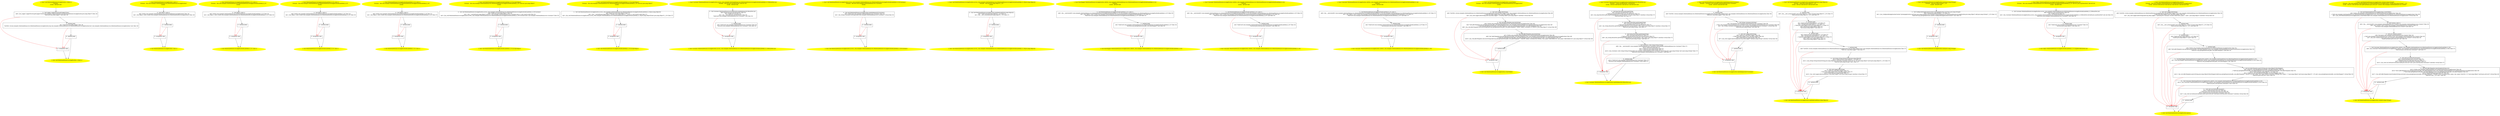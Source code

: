 /* @generated */
digraph cfg {
"com.example.relationaldataaccess.RelationalDataAccessApplication.<clinit>():void.14b12d682a2c16dfacbc21e24fcefb65_1" [label="1: Start void RelationalDataAccessApplication.<clinit>()\nFormals: \nLocals:  $irvar0:void \n  " color=yellow style=filled]
	

	 "com.example.relationaldataaccess.RelationalDataAccessApplication.<clinit>():void.14b12d682a2c16dfacbc21e24fcefb65_1" -> "com.example.relationaldataaccess.RelationalDataAccessApplication.<clinit>():void.14b12d682a2c16dfacbc21e24fcefb65_4" ;
"com.example.relationaldataaccess.RelationalDataAccessApplication.<clinit>():void.14b12d682a2c16dfacbc21e24fcefb65_2" [label="2: Exit void RelationalDataAccessApplication.<clinit>() \n  " color=yellow style=filled]
	

"com.example.relationaldataaccess.RelationalDataAccessApplication.<clinit>():void.14b12d682a2c16dfacbc21e24fcefb65_3" [label="3:  exceptions sink \n  " shape="box"]
	

	 "com.example.relationaldataaccess.RelationalDataAccessApplication.<clinit>():void.14b12d682a2c16dfacbc21e24fcefb65_3" -> "com.example.relationaldataaccess.RelationalDataAccessApplication.<clinit>():void.14b12d682a2c16dfacbc21e24fcefb65_2" ;
"com.example.relationaldataaccess.RelationalDataAccessApplication.<clinit>():void.14b12d682a2c16dfacbc21e24fcefb65_4" [label="4:  Call Logger LoggerFactory.getLogger(Class) \n   n$0=_fun_Logger LoggerFactory.getLogger(Class)(com.example.relationaldataaccess.RelationalDataAccessApplication:java.lang.Object*) [line 18]\n  *&$irvar0:org.slf4j.Logger*=n$0 [line 18]\n " shape="box"]
	

	 "com.example.relationaldataaccess.RelationalDataAccessApplication.<clinit>():void.14b12d682a2c16dfacbc21e24fcefb65_4" -> "com.example.relationaldataaccess.RelationalDataAccessApplication.<clinit>():void.14b12d682a2c16dfacbc21e24fcefb65_5" ;
	 "com.example.relationaldataaccess.RelationalDataAccessApplication.<clinit>():void.14b12d682a2c16dfacbc21e24fcefb65_4" -> "com.example.relationaldataaccess.RelationalDataAccessApplication.<clinit>():void.14b12d682a2c16dfacbc21e24fcefb65_3" [color="red" ];
"com.example.relationaldataaccess.RelationalDataAccessApplication.<clinit>():void.14b12d682a2c16dfacbc21e24fcefb65_5" [label="5:  method_body \n   n$1=*&$irvar0:org.slf4j.Logger* [line 18]\n  *&#GB<>$com.example.relationaldataaccess.RelationalDataAccessApplication.log:com.example.relationaldataaccess.RelationalDataAccessApplication(root com.example.relationaldataaccess.RelationalDataAccessApplication)=n$1 [line 18]\n " shape="box"]
	

	 "com.example.relationaldataaccess.RelationalDataAccessApplication.<clinit>():void.14b12d682a2c16dfacbc21e24fcefb65_5" -> "com.example.relationaldataaccess.RelationalDataAccessApplication.<clinit>():void.14b12d682a2c16dfacbc21e24fcefb65_6" ;
	 "com.example.relationaldataaccess.RelationalDataAccessApplication.<clinit>():void.14b12d682a2c16dfacbc21e24fcefb65_5" -> "com.example.relationaldataaccess.RelationalDataAccessApplication.<clinit>():void.14b12d682a2c16dfacbc21e24fcefb65_3" [color="red" ];
"com.example.relationaldataaccess.RelationalDataAccessApplication.<clinit>():void.14b12d682a2c16dfacbc21e24fcefb65_6" [label="6:  method_body \n  " shape="box"]
	

	 "com.example.relationaldataaccess.RelationalDataAccessApplication.<clinit>():void.14b12d682a2c16dfacbc21e24fcefb65_6" -> "com.example.relationaldataaccess.RelationalDataAccessApplication.<clinit>():void.14b12d682a2c16dfacbc21e24fcefb65_2" ;
	 "com.example.relationaldataaccess.RelationalDataAccessApplication.<clinit>():void.14b12d682a2c16dfacbc21e24fcefb65_6" -> "com.example.relationaldataaccess.RelationalDataAccessApplication.<clinit>():void.14b12d682a2c16dfacbc21e24fcefb65_3" [color="red" ];
"com.example.relationaldataaccess.RelationalDataAccessApplication.<init>().85f17d28a71fc8d8dccdda12475bb309_1" [label="1: Start RelationalDataAccessApplication.<init>()\nFormals:  this:com.example.relationaldataaccess.RelationalDataAccessApplication*\nLocals:  \n  " color=yellow style=filled]
	

	 "com.example.relationaldataaccess.RelationalDataAccessApplication.<init>().85f17d28a71fc8d8dccdda12475bb309_1" -> "com.example.relationaldataaccess.RelationalDataAccessApplication.<init>().85f17d28a71fc8d8dccdda12475bb309_4" ;
"com.example.relationaldataaccess.RelationalDataAccessApplication.<init>().85f17d28a71fc8d8dccdda12475bb309_2" [label="2: Exit RelationalDataAccessApplication.<init>() \n  " color=yellow style=filled]
	

"com.example.relationaldataaccess.RelationalDataAccessApplication.<init>().85f17d28a71fc8d8dccdda12475bb309_3" [label="3:  exceptions sink \n  " shape="box"]
	

	 "com.example.relationaldataaccess.RelationalDataAccessApplication.<init>().85f17d28a71fc8d8dccdda12475bb309_3" -> "com.example.relationaldataaccess.RelationalDataAccessApplication.<init>().85f17d28a71fc8d8dccdda12475bb309_2" ;
"com.example.relationaldataaccess.RelationalDataAccessApplication.<init>().85f17d28a71fc8d8dccdda12475bb309_4" [label="4:  Call Object.<init>() \n   n$0=*&this:com.example.relationaldataaccess.RelationalDataAccessApplication* [line 16]\n  n$1=_fun_Object.<init>()(n$0:com.example.relationaldataaccess.RelationalDataAccessApplication*) [line 16]\n " shape="box"]
	

	 "com.example.relationaldataaccess.RelationalDataAccessApplication.<init>().85f17d28a71fc8d8dccdda12475bb309_4" -> "com.example.relationaldataaccess.RelationalDataAccessApplication.<init>().85f17d28a71fc8d8dccdda12475bb309_5" ;
	 "com.example.relationaldataaccess.RelationalDataAccessApplication.<init>().85f17d28a71fc8d8dccdda12475bb309_4" -> "com.example.relationaldataaccess.RelationalDataAccessApplication.<init>().85f17d28a71fc8d8dccdda12475bb309_3" [color="red" ];
"com.example.relationaldataaccess.RelationalDataAccessApplication.<init>().85f17d28a71fc8d8dccdda12475bb309_5" [label="5:  method_body \n  " shape="box"]
	

	 "com.example.relationaldataaccess.RelationalDataAccessApplication.<init>().85f17d28a71fc8d8dccdda12475bb309_5" -> "com.example.relationaldataaccess.RelationalDataAccessApplication.<init>().85f17d28a71fc8d8dccdda12475bb309_2" ;
	 "com.example.relationaldataaccess.RelationalDataAccessApplication.<init>().85f17d28a71fc8d8dccdda12475bb309_5" -> "com.example.relationaldataaccess.RelationalDataAccessApplication.<init>().85f17d28a71fc8d8dccdda12475bb309_3" [color="red" ];
"com.example.relationaldataaccess.RelationalDataAccessApplication$Lambda$_8_25.<init>().1dd28519c747831b2c0b16e7916610af_1" [label="1: Start RelationalDataAccessApplication$Lambda$_8_25.<init>()\nFormals:  this:com.example.relationaldataaccess.RelationalDataAccessApplication$Lambda$_8_25*\nLocals:  \n  " color=yellow style=filled]
	

	 "com.example.relationaldataaccess.RelationalDataAccessApplication$Lambda$_8_25.<init>().1dd28519c747831b2c0b16e7916610af_1" -> "com.example.relationaldataaccess.RelationalDataAccessApplication$Lambda$_8_25.<init>().1dd28519c747831b2c0b16e7916610af_4" ;
"com.example.relationaldataaccess.RelationalDataAccessApplication$Lambda$_8_25.<init>().1dd28519c747831b2c0b16e7916610af_2" [label="2: Exit RelationalDataAccessApplication$Lambda$_8_25.<init>() \n  " color=yellow style=filled]
	

"com.example.relationaldataaccess.RelationalDataAccessApplication$Lambda$_8_25.<init>().1dd28519c747831b2c0b16e7916610af_3" [label="3:  exceptions sink \n  " shape="box"]
	

	 "com.example.relationaldataaccess.RelationalDataAccessApplication$Lambda$_8_25.<init>().1dd28519c747831b2c0b16e7916610af_3" -> "com.example.relationaldataaccess.RelationalDataAccessApplication$Lambda$_8_25.<init>().1dd28519c747831b2c0b16e7916610af_2" ;
"com.example.relationaldataaccess.RelationalDataAccessApplication$Lambda$_8_25.<init>().1dd28519c747831b2c0b16e7916610af_4" [label="4:  Call Object.<init>() \n   n$0=*&this:com.example.relationaldataaccess.RelationalDataAccessApplication$Lambda$_8_25* [line 55]\n  n$1=_fun_Object.<init>()(n$0:com.example.relationaldataaccess.RelationalDataAccessApplication$Lambda$_8_25*) [line 55]\n " shape="box"]
	

	 "com.example.relationaldataaccess.RelationalDataAccessApplication$Lambda$_8_25.<init>().1dd28519c747831b2c0b16e7916610af_4" -> "com.example.relationaldataaccess.RelationalDataAccessApplication$Lambda$_8_25.<init>().1dd28519c747831b2c0b16e7916610af_5" ;
	 "com.example.relationaldataaccess.RelationalDataAccessApplication$Lambda$_8_25.<init>().1dd28519c747831b2c0b16e7916610af_4" -> "com.example.relationaldataaccess.RelationalDataAccessApplication$Lambda$_8_25.<init>().1dd28519c747831b2c0b16e7916610af_3" [color="red" ];
"com.example.relationaldataaccess.RelationalDataAccessApplication$Lambda$_8_25.<init>().1dd28519c747831b2c0b16e7916610af_5" [label="5:  method_body \n  " shape="box"]
	

	 "com.example.relationaldataaccess.RelationalDataAccessApplication$Lambda$_8_25.<init>().1dd28519c747831b2c0b16e7916610af_5" -> "com.example.relationaldataaccess.RelationalDataAccessApplication$Lambda$_8_25.<init>().1dd28519c747831b2c0b16e7916610af_2" ;
	 "com.example.relationaldataaccess.RelationalDataAccessApplication$Lambda$_8_25.<init>().1dd28519c747831b2c0b16e7916610af_5" -> "com.example.relationaldataaccess.RelationalDataAccessApplication$Lambda$_8_25.<init>().1dd28519c747831b2c0b16e7916610af_3" [color="red" ];
"com.example.relationaldataaccess.RelationalDataAccessApplication$Lambda$_8_33.<init>().72ac7e56c44437c44e32f3b7bd418ed7_1" [label="1: Start RelationalDataAccessApplication$Lambda$_8_33.<init>()\nFormals:  this:com.example.relationaldataaccess.RelationalDataAccessApplication$Lambda$_8_33*\nLocals:  \n  " color=yellow style=filled]
	

	 "com.example.relationaldataaccess.RelationalDataAccessApplication$Lambda$_8_33.<init>().72ac7e56c44437c44e32f3b7bd418ed7_1" -> "com.example.relationaldataaccess.RelationalDataAccessApplication$Lambda$_8_33.<init>().72ac7e56c44437c44e32f3b7bd418ed7_4" ;
"com.example.relationaldataaccess.RelationalDataAccessApplication$Lambda$_8_33.<init>().72ac7e56c44437c44e32f3b7bd418ed7_2" [label="2: Exit RelationalDataAccessApplication$Lambda$_8_33.<init>() \n  " color=yellow style=filled]
	

"com.example.relationaldataaccess.RelationalDataAccessApplication$Lambda$_8_33.<init>().72ac7e56c44437c44e32f3b7bd418ed7_3" [label="3:  exceptions sink \n  " shape="box"]
	

	 "com.example.relationaldataaccess.RelationalDataAccessApplication$Lambda$_8_33.<init>().72ac7e56c44437c44e32f3b7bd418ed7_3" -> "com.example.relationaldataaccess.RelationalDataAccessApplication$Lambda$_8_33.<init>().72ac7e56c44437c44e32f3b7bd418ed7_2" ;
"com.example.relationaldataaccess.RelationalDataAccessApplication$Lambda$_8_33.<init>().72ac7e56c44437c44e32f3b7bd418ed7_4" [label="4:  Call Object.<init>() \n   n$0=*&this:com.example.relationaldataaccess.RelationalDataAccessApplication$Lambda$_8_33* [line 55]\n  n$1=_fun_Object.<init>()(n$0:com.example.relationaldataaccess.RelationalDataAccessApplication$Lambda$_8_33*) [line 55]\n " shape="box"]
	

	 "com.example.relationaldataaccess.RelationalDataAccessApplication$Lambda$_8_33.<init>().72ac7e56c44437c44e32f3b7bd418ed7_4" -> "com.example.relationaldataaccess.RelationalDataAccessApplication$Lambda$_8_33.<init>().72ac7e56c44437c44e32f3b7bd418ed7_5" ;
	 "com.example.relationaldataaccess.RelationalDataAccessApplication$Lambda$_8_33.<init>().72ac7e56c44437c44e32f3b7bd418ed7_4" -> "com.example.relationaldataaccess.RelationalDataAccessApplication$Lambda$_8_33.<init>().72ac7e56c44437c44e32f3b7bd418ed7_3" [color="red" ];
"com.example.relationaldataaccess.RelationalDataAccessApplication$Lambda$_8_33.<init>().72ac7e56c44437c44e32f3b7bd418ed7_5" [label="5:  method_body \n  " shape="box"]
	

	 "com.example.relationaldataaccess.RelationalDataAccessApplication$Lambda$_8_33.<init>().72ac7e56c44437c44e32f3b7bd418ed7_5" -> "com.example.relationaldataaccess.RelationalDataAccessApplication$Lambda$_8_33.<init>().72ac7e56c44437c44e32f3b7bd418ed7_2" ;
	 "com.example.relationaldataaccess.RelationalDataAccessApplication$Lambda$_8_33.<init>().72ac7e56c44437c44e32f3b7bd418ed7_5" -> "com.example.relationaldataaccess.RelationalDataAccessApplication$Lambda$_8_33.<init>().72ac7e56c44437c44e32f3b7bd418ed7_3" [color="red" ];
"com.example.relationaldataaccess.RelationalDataAccessApplication$Lambda$_9_18.<init>().15d66a3bdac7f5021582044563dab81f_1" [label="1: Start RelationalDataAccessApplication$Lambda$_9_18.<init>()\nFormals:  this:com.example.relationaldataaccess.RelationalDataAccessApplication$Lambda$_9_18*\nLocals:  \n  " color=yellow style=filled]
	

	 "com.example.relationaldataaccess.RelationalDataAccessApplication$Lambda$_9_18.<init>().15d66a3bdac7f5021582044563dab81f_1" -> "com.example.relationaldataaccess.RelationalDataAccessApplication$Lambda$_9_18.<init>().15d66a3bdac7f5021582044563dab81f_4" ;
"com.example.relationaldataaccess.RelationalDataAccessApplication$Lambda$_9_18.<init>().15d66a3bdac7f5021582044563dab81f_2" [label="2: Exit RelationalDataAccessApplication$Lambda$_9_18.<init>() \n  " color=yellow style=filled]
	

"com.example.relationaldataaccess.RelationalDataAccessApplication$Lambda$_9_18.<init>().15d66a3bdac7f5021582044563dab81f_3" [label="3:  exceptions sink \n  " shape="box"]
	

	 "com.example.relationaldataaccess.RelationalDataAccessApplication$Lambda$_9_18.<init>().15d66a3bdac7f5021582044563dab81f_3" -> "com.example.relationaldataaccess.RelationalDataAccessApplication$Lambda$_9_18.<init>().15d66a3bdac7f5021582044563dab81f_2" ;
"com.example.relationaldataaccess.RelationalDataAccessApplication$Lambda$_9_18.<init>().15d66a3bdac7f5021582044563dab81f_4" [label="4:  Call Object.<init>() \n   n$0=*&this:com.example.relationaldataaccess.RelationalDataAccessApplication$Lambda$_9_18* [line 37]\n  n$1=_fun_Object.<init>()(n$0:com.example.relationaldataaccess.RelationalDataAccessApplication$Lambda$_9_18*) [line 37]\n " shape="box"]
	

	 "com.example.relationaldataaccess.RelationalDataAccessApplication$Lambda$_9_18.<init>().15d66a3bdac7f5021582044563dab81f_4" -> "com.example.relationaldataaccess.RelationalDataAccessApplication$Lambda$_9_18.<init>().15d66a3bdac7f5021582044563dab81f_5" ;
	 "com.example.relationaldataaccess.RelationalDataAccessApplication$Lambda$_9_18.<init>().15d66a3bdac7f5021582044563dab81f_4" -> "com.example.relationaldataaccess.RelationalDataAccessApplication$Lambda$_9_18.<init>().15d66a3bdac7f5021582044563dab81f_3" [color="red" ];
"com.example.relationaldataaccess.RelationalDataAccessApplication$Lambda$_9_18.<init>().15d66a3bdac7f5021582044563dab81f_5" [label="5:  method_body \n  " shape="box"]
	

	 "com.example.relationaldataaccess.RelationalDataAccessApplication$Lambda$_9_18.<init>().15d66a3bdac7f5021582044563dab81f_5" -> "com.example.relationaldataaccess.RelationalDataAccessApplication$Lambda$_9_18.<init>().15d66a3bdac7f5021582044563dab81f_2" ;
	 "com.example.relationaldataaccess.RelationalDataAccessApplication$Lambda$_9_18.<init>().15d66a3bdac7f5021582044563dab81f_5" -> "com.example.relationaldataaccess.RelationalDataAccessApplication$Lambda$_9_18.<init>().15d66a3bdac7f5021582044563dab81f_3" [color="red" ];
"com.example.relationaldataaccess.RelationalDataAccessApplication$Lambda$_8_33.accept(java.lang.Objec.f44710961c91f3a2766d39dc7ae8d2e2_1" [label="1: Start void RelationalDataAccessApplication$Lambda$_8_33.accept(Object)\nFormals:  this:com.example.relationaldataaccess.RelationalDataAccessApplication$Lambda$_8_33* $bcvar1:java.lang.Object*\nLocals:  \n  " color=yellow style=filled]
	

	 "com.example.relationaldataaccess.RelationalDataAccessApplication$Lambda$_8_33.accept(java.lang.Objec.f44710961c91f3a2766d39dc7ae8d2e2_1" -> "com.example.relationaldataaccess.RelationalDataAccessApplication$Lambda$_8_33.accept(java.lang.Objec.f44710961c91f3a2766d39dc7ae8d2e2_4" ;
"com.example.relationaldataaccess.RelationalDataAccessApplication$Lambda$_8_33.accept(java.lang.Objec.f44710961c91f3a2766d39dc7ae8d2e2_2" [label="2: Exit void RelationalDataAccessApplication$Lambda$_8_33.accept(Object) \n  " color=yellow style=filled]
	

"com.example.relationaldataaccess.RelationalDataAccessApplication$Lambda$_8_33.accept(java.lang.Objec.f44710961c91f3a2766d39dc7ae8d2e2_3" [label="3:  exceptions sink \n  " shape="box"]
	

	 "com.example.relationaldataaccess.RelationalDataAccessApplication$Lambda$_8_33.accept(java.lang.Objec.f44710961c91f3a2766d39dc7ae8d2e2_3" -> "com.example.relationaldataaccess.RelationalDataAccessApplication$Lambda$_8_33.accept(java.lang.Objec.f44710961c91f3a2766d39dc7ae8d2e2_2" ;
"com.example.relationaldataaccess.RelationalDataAccessApplication$Lambda$_8_33.accept(java.lang.Objec.f44710961c91f3a2766d39dc7ae8d2e2_4" [label="4:  Call void RelationalDataAccessApplication.access_com.example.relationaldataaccess.RelationalDataAccessApplication$Lambda$_8_33(Customer) \n   n$0=*&$bcvar1:java.lang.Object* [line 55]\n  n$1=_fun___cast(n$0:java.lang.Object*,sizeof(t=com.example.relationaldataaccess.Customer;sub_t=( sub )(cast)):void) [line 55]\n  n$2=_fun_void RelationalDataAccessApplication.access_com.example.relationaldataaccess.RelationalDataAccessApplication$Lambda$_8_33(Customer)(n$1:com.example.relationaldataaccess.Customer*) [line 55]\n " shape="box"]
	

	 "com.example.relationaldataaccess.RelationalDataAccessApplication$Lambda$_8_33.accept(java.lang.Objec.f44710961c91f3a2766d39dc7ae8d2e2_4" -> "com.example.relationaldataaccess.RelationalDataAccessApplication$Lambda$_8_33.accept(java.lang.Objec.f44710961c91f3a2766d39dc7ae8d2e2_5" ;
	 "com.example.relationaldataaccess.RelationalDataAccessApplication$Lambda$_8_33.accept(java.lang.Objec.f44710961c91f3a2766d39dc7ae8d2e2_4" -> "com.example.relationaldataaccess.RelationalDataAccessApplication$Lambda$_8_33.accept(java.lang.Objec.f44710961c91f3a2766d39dc7ae8d2e2_3" [color="red" ];
"com.example.relationaldataaccess.RelationalDataAccessApplication$Lambda$_8_33.accept(java.lang.Objec.f44710961c91f3a2766d39dc7ae8d2e2_5" [label="5:  method_body \n  " shape="box"]
	

	 "com.example.relationaldataaccess.RelationalDataAccessApplication$Lambda$_8_33.accept(java.lang.Objec.f44710961c91f3a2766d39dc7ae8d2e2_5" -> "com.example.relationaldataaccess.RelationalDataAccessApplication$Lambda$_8_33.accept(java.lang.Objec.f44710961c91f3a2766d39dc7ae8d2e2_2" ;
	 "com.example.relationaldataaccess.RelationalDataAccessApplication$Lambda$_8_33.accept(java.lang.Objec.f44710961c91f3a2766d39dc7ae8d2e2_5" -> "com.example.relationaldataaccess.RelationalDataAccessApplication$Lambda$_8_33.accept(java.lang.Objec.f44710961c91f3a2766d39dc7ae8d2e2_3" [color="red" ];
"com.example.relationaldataaccess.RelationalDataAccessApplication$Lambda$_9_18.accept(java.lang.Objec.de308448a50a9bd9b6427058e9de7621_1" [label="1: Start void RelationalDataAccessApplication$Lambda$_9_18.accept(Object)\nFormals:  this:com.example.relationaldataaccess.RelationalDataAccessApplication$Lambda$_9_18* $bcvar1:java.lang.Object*\nLocals:  \n  " color=yellow style=filled]
	

	 "com.example.relationaldataaccess.RelationalDataAccessApplication$Lambda$_9_18.accept(java.lang.Objec.de308448a50a9bd9b6427058e9de7621_1" -> "com.example.relationaldataaccess.RelationalDataAccessApplication$Lambda$_9_18.accept(java.lang.Objec.de308448a50a9bd9b6427058e9de7621_4" ;
"com.example.relationaldataaccess.RelationalDataAccessApplication$Lambda$_9_18.accept(java.lang.Objec.de308448a50a9bd9b6427058e9de7621_2" [label="2: Exit void RelationalDataAccessApplication$Lambda$_9_18.accept(Object) \n  " color=yellow style=filled]
	

"com.example.relationaldataaccess.RelationalDataAccessApplication$Lambda$_9_18.accept(java.lang.Objec.de308448a50a9bd9b6427058e9de7621_3" [label="3:  exceptions sink \n  " shape="box"]
	

	 "com.example.relationaldataaccess.RelationalDataAccessApplication$Lambda$_9_18.accept(java.lang.Objec.de308448a50a9bd9b6427058e9de7621_3" -> "com.example.relationaldataaccess.RelationalDataAccessApplication$Lambda$_9_18.accept(java.lang.Objec.de308448a50a9bd9b6427058e9de7621_2" ;
"com.example.relationaldataaccess.RelationalDataAccessApplication$Lambda$_9_18.accept(java.lang.Objec.de308448a50a9bd9b6427058e9de7621_4" [label="4:  Call void RelationalDataAccessApplication.access_com.example.relationaldataaccess.RelationalDataAccessApplication$Lambda$_9_18(java.lang.Object[]) \n   n$0=*&$bcvar1:java.lang.Object* [line 37]\n  n$1=_fun___cast(n$0:java.lang.Object*,sizeof(t=java.lang.Object*[_*_];sub_t=( sub )(cast)):void) [line 37]\n  n$2=_fun_void RelationalDataAccessApplication.access_com.example.relationaldataaccess.RelationalDataAccessApplication$Lambda$_9_18(java.lang.Object[])(n$1:java.lang.Object*[_*_](*)) [line 37]\n " shape="box"]
	

	 "com.example.relationaldataaccess.RelationalDataAccessApplication$Lambda$_9_18.accept(java.lang.Objec.de308448a50a9bd9b6427058e9de7621_4" -> "com.example.relationaldataaccess.RelationalDataAccessApplication$Lambda$_9_18.accept(java.lang.Objec.de308448a50a9bd9b6427058e9de7621_5" ;
	 "com.example.relationaldataaccess.RelationalDataAccessApplication$Lambda$_9_18.accept(java.lang.Objec.de308448a50a9bd9b6427058e9de7621_4" -> "com.example.relationaldataaccess.RelationalDataAccessApplication$Lambda$_9_18.accept(java.lang.Objec.de308448a50a9bd9b6427058e9de7621_3" [color="red" ];
"com.example.relationaldataaccess.RelationalDataAccessApplication$Lambda$_9_18.accept(java.lang.Objec.de308448a50a9bd9b6427058e9de7621_5" [label="5:  method_body \n  " shape="box"]
	

	 "com.example.relationaldataaccess.RelationalDataAccessApplication$Lambda$_9_18.accept(java.lang.Objec.de308448a50a9bd9b6427058e9de7621_5" -> "com.example.relationaldataaccess.RelationalDataAccessApplication$Lambda$_9_18.accept(java.lang.Objec.de308448a50a9bd9b6427058e9de7621_2" ;
	 "com.example.relationaldataaccess.RelationalDataAccessApplication$Lambda$_9_18.accept(java.lang.Objec.de308448a50a9bd9b6427058e9de7621_5" -> "com.example.relationaldataaccess.RelationalDataAccessApplication$Lambda$_9_18.accept(java.lang.Objec.de308448a50a9bd9b6427058e9de7621_3" [color="red" ];
"com.example.relationaldataaccess.RelationalDataAccessApplication.access_com.example.relationaldataac.c24bffd73ee4aefe10bc5c934f2fefd5_1" [label="1: Start Customer RelationalDataAccessApplication.access_com.example.relationaldataaccess.RelationalDataAccessApplication$Lambda$_8_25(ResultSet,int)\nFormals:  $bcvar0:java.sql.ResultSet* $bcvar1:int\nLocals:  $irvar0:void \n  " color=yellow style=filled]
	

	 "com.example.relationaldataaccess.RelationalDataAccessApplication.access_com.example.relationaldataac.c24bffd73ee4aefe10bc5c934f2fefd5_1" -> "com.example.relationaldataaccess.RelationalDataAccessApplication.access_com.example.relationaldataac.c24bffd73ee4aefe10bc5c934f2fefd5_4" ;
"com.example.relationaldataaccess.RelationalDataAccessApplication.access_com.example.relationaldataac.c24bffd73ee4aefe10bc5c934f2fefd5_2" [label="2: Exit Customer RelationalDataAccessApplication.access_com.example.relationaldataaccess.RelationalDataAccessApplication$Lambda$_8_25(ResultSet,int) \n  " color=yellow style=filled]
	

"com.example.relationaldataaccess.RelationalDataAccessApplication.access_com.example.relationaldataac.c24bffd73ee4aefe10bc5c934f2fefd5_3" [label="3:  exceptions sink \n  " shape="box"]
	

	 "com.example.relationaldataaccess.RelationalDataAccessApplication.access_com.example.relationaldataac.c24bffd73ee4aefe10bc5c934f2fefd5_3" -> "com.example.relationaldataaccess.RelationalDataAccessApplication.access_com.example.relationaldataac.c24bffd73ee4aefe10bc5c934f2fefd5_2" ;
"com.example.relationaldataaccess.RelationalDataAccessApplication.access_com.example.relationaldataac.c24bffd73ee4aefe10bc5c934f2fefd5_4" [label="4:  Call Customer RelationalDataAccessApplication.lambda$query$1(ResultSet,int) \n   n$0=*&$bcvar0:java.sql.ResultSet* [line 55]\n  n$1=*&$bcvar1:int [line 55]\n  n$2=_fun___new(n$0:java.sql.ResultSet*) [line 55]\n  *&$irvar0:com.example.relationaldataaccess.Customer*=n$2 [line 55]\n " shape="box"]
	

	 "com.example.relationaldataaccess.RelationalDataAccessApplication.access_com.example.relationaldataac.c24bffd73ee4aefe10bc5c934f2fefd5_4" -> "com.example.relationaldataaccess.RelationalDataAccessApplication.access_com.example.relationaldataac.c24bffd73ee4aefe10bc5c934f2fefd5_5" ;
	 "com.example.relationaldataaccess.RelationalDataAccessApplication.access_com.example.relationaldataac.c24bffd73ee4aefe10bc5c934f2fefd5_4" -> "com.example.relationaldataaccess.RelationalDataAccessApplication.access_com.example.relationaldataac.c24bffd73ee4aefe10bc5c934f2fefd5_3" [color="red" ];
"com.example.relationaldataaccess.RelationalDataAccessApplication.access_com.example.relationaldataac.c24bffd73ee4aefe10bc5c934f2fefd5_5" [label="5:  method_body \n   n$3=*&$irvar0:com.example.relationaldataaccess.Customer* [line 55]\n  *&return:com.example.relationaldataaccess.Customer*=n$3 [line 55]\n " shape="box"]
	

	 "com.example.relationaldataaccess.RelationalDataAccessApplication.access_com.example.relationaldataac.c24bffd73ee4aefe10bc5c934f2fefd5_5" -> "com.example.relationaldataaccess.RelationalDataAccessApplication.access_com.example.relationaldataac.c24bffd73ee4aefe10bc5c934f2fefd5_2" ;
	 "com.example.relationaldataaccess.RelationalDataAccessApplication.access_com.example.relationaldataac.c24bffd73ee4aefe10bc5c934f2fefd5_5" -> "com.example.relationaldataaccess.RelationalDataAccessApplication.access_com.example.relationaldataac.c24bffd73ee4aefe10bc5c934f2fefd5_3" [color="red" ];
"com.example.relationaldataaccess.RelationalDataAccessApplication.access_com.example.relationaldataac.146ce03a1885c9a72f54387ca6ef4ef1_1" [label="1: Start void RelationalDataAccessApplication.access_com.example.relationaldataaccess.RelationalDataAccessApplication$Lambda$_8_33(Customer)\nFormals:  $bcvar0:com.example.relationaldataaccess.Customer*\nLocals:  \n  " color=yellow style=filled]
	

	 "com.example.relationaldataaccess.RelationalDataAccessApplication.access_com.example.relationaldataac.146ce03a1885c9a72f54387ca6ef4ef1_1" -> "com.example.relationaldataaccess.RelationalDataAccessApplication.access_com.example.relationaldataac.146ce03a1885c9a72f54387ca6ef4ef1_4" ;
"com.example.relationaldataaccess.RelationalDataAccessApplication.access_com.example.relationaldataac.146ce03a1885c9a72f54387ca6ef4ef1_2" [label="2: Exit void RelationalDataAccessApplication.access_com.example.relationaldataaccess.RelationalDataAccessApplication$Lambda$_8_33(Customer) \n  " color=yellow style=filled]
	

"com.example.relationaldataaccess.RelationalDataAccessApplication.access_com.example.relationaldataac.146ce03a1885c9a72f54387ca6ef4ef1_3" [label="3:  exceptions sink \n  " shape="box"]
	

	 "com.example.relationaldataaccess.RelationalDataAccessApplication.access_com.example.relationaldataac.146ce03a1885c9a72f54387ca6ef4ef1_3" -> "com.example.relationaldataaccess.RelationalDataAccessApplication.access_com.example.relationaldataac.146ce03a1885c9a72f54387ca6ef4ef1_2" ;
"com.example.relationaldataaccess.RelationalDataAccessApplication.access_com.example.relationaldataac.146ce03a1885c9a72f54387ca6ef4ef1_4" [label="4:  Call void RelationalDataAccessApplication.lambda$query$2(Customer) \n   n$0=*&$bcvar0:com.example.relationaldataaccess.Customer* [line 55]\n  n$1=_fun_String Customer.toString()(n$0:com.example.relationaldataaccess.Customer*) virtual [line 55]\n " shape="box"]
	

	 "com.example.relationaldataaccess.RelationalDataAccessApplication.access_com.example.relationaldataac.146ce03a1885c9a72f54387ca6ef4ef1_4" -> "com.example.relationaldataaccess.RelationalDataAccessApplication.access_com.example.relationaldataac.146ce03a1885c9a72f54387ca6ef4ef1_5" ;
	 "com.example.relationaldataaccess.RelationalDataAccessApplication.access_com.example.relationaldataac.146ce03a1885c9a72f54387ca6ef4ef1_4" -> "com.example.relationaldataaccess.RelationalDataAccessApplication.access_com.example.relationaldataac.146ce03a1885c9a72f54387ca6ef4ef1_3" [color="red" ];
"com.example.relationaldataaccess.RelationalDataAccessApplication.access_com.example.relationaldataac.146ce03a1885c9a72f54387ca6ef4ef1_5" [label="5:  method_body \n  " shape="box"]
	

	 "com.example.relationaldataaccess.RelationalDataAccessApplication.access_com.example.relationaldataac.146ce03a1885c9a72f54387ca6ef4ef1_5" -> "com.example.relationaldataaccess.RelationalDataAccessApplication.access_com.example.relationaldataac.146ce03a1885c9a72f54387ca6ef4ef1_2" ;
	 "com.example.relationaldataaccess.RelationalDataAccessApplication.access_com.example.relationaldataac.146ce03a1885c9a72f54387ca6ef4ef1_5" -> "com.example.relationaldataaccess.RelationalDataAccessApplication.access_com.example.relationaldataac.146ce03a1885c9a72f54387ca6ef4ef1_3" [color="red" ];
"com.example.relationaldataaccess.RelationalDataAccessApplication.access_com.example.relationaldataac.7c410e44558d66b7d2e59d46cb3c8926_1" [label="1: Start void RelationalDataAccessApplication.access_com.example.relationaldataaccess.RelationalDataAccessApplication$Lambda$_9_18(java.lang.Object[])\nFormals:  $bcvar0:java.lang.Object*[_*_](*)\nLocals:  \n  " color=yellow style=filled]
	

	 "com.example.relationaldataaccess.RelationalDataAccessApplication.access_com.example.relationaldataac.7c410e44558d66b7d2e59d46cb3c8926_1" -> "com.example.relationaldataaccess.RelationalDataAccessApplication.access_com.example.relationaldataac.7c410e44558d66b7d2e59d46cb3c8926_4" ;
"com.example.relationaldataaccess.RelationalDataAccessApplication.access_com.example.relationaldataac.7c410e44558d66b7d2e59d46cb3c8926_2" [label="2: Exit void RelationalDataAccessApplication.access_com.example.relationaldataaccess.RelationalDataAccessApplication$Lambda$_9_18(java.lang.Object[]) \n  " color=yellow style=filled]
	

"com.example.relationaldataaccess.RelationalDataAccessApplication.access_com.example.relationaldataac.7c410e44558d66b7d2e59d46cb3c8926_3" [label="3:  exceptions sink \n  " shape="box"]
	

	 "com.example.relationaldataaccess.RelationalDataAccessApplication.access_com.example.relationaldataac.7c410e44558d66b7d2e59d46cb3c8926_3" -> "com.example.relationaldataaccess.RelationalDataAccessApplication.access_com.example.relationaldataac.7c410e44558d66b7d2e59d46cb3c8926_2" ;
"com.example.relationaldataaccess.RelationalDataAccessApplication.access_com.example.relationaldataac.7c410e44558d66b7d2e59d46cb3c8926_4" [label="4:  Call void RelationalDataAccessApplication.lambda$run$0(java.lang.Object[]) \n   n$0=*&$bcvar0:java.lang.Object*[_*_](*) [line 37]\n  n$1=_fun___new_array(n$0:java.lang.Object*[_*_](*)) [line 37]\n " shape="box"]
	

	 "com.example.relationaldataaccess.RelationalDataAccessApplication.access_com.example.relationaldataac.7c410e44558d66b7d2e59d46cb3c8926_4" -> "com.example.relationaldataaccess.RelationalDataAccessApplication.access_com.example.relationaldataac.7c410e44558d66b7d2e59d46cb3c8926_5" ;
	 "com.example.relationaldataaccess.RelationalDataAccessApplication.access_com.example.relationaldataac.7c410e44558d66b7d2e59d46cb3c8926_4" -> "com.example.relationaldataaccess.RelationalDataAccessApplication.access_com.example.relationaldataac.7c410e44558d66b7d2e59d46cb3c8926_3" [color="red" ];
"com.example.relationaldataaccess.RelationalDataAccessApplication.access_com.example.relationaldataac.7c410e44558d66b7d2e59d46cb3c8926_5" [label="5:  method_body \n  " shape="box"]
	

	 "com.example.relationaldataaccess.RelationalDataAccessApplication.access_com.example.relationaldataac.7c410e44558d66b7d2e59d46cb3c8926_5" -> "com.example.relationaldataaccess.RelationalDataAccessApplication.access_com.example.relationaldataac.7c410e44558d66b7d2e59d46cb3c8926_2" ;
	 "com.example.relationaldataaccess.RelationalDataAccessApplication.access_com.example.relationaldataac.7c410e44558d66b7d2e59d46cb3c8926_5" -> "com.example.relationaldataaccess.RelationalDataAccessApplication.access_com.example.relationaldataac.7c410e44558d66b7d2e59d46cb3c8926_3" [color="red" ];
"com.example.relationaldataaccess.RelationalDataAccessApplication.callsite_com.example.relationaldata.9118fb9aa010c3b1f7e4989f97049664_1" [label="1: Start RowMapper RelationalDataAccessApplication.callsite_com.example.relationaldataaccess.RelationalDataAccessApplication$Lambda$_8_25()\nFormals: \nLocals:  $irvar0:void \n  " color=yellow style=filled]
	

	 "com.example.relationaldataaccess.RelationalDataAccessApplication.callsite_com.example.relationaldata.9118fb9aa010c3b1f7e4989f97049664_1" -> "com.example.relationaldataaccess.RelationalDataAccessApplication.callsite_com.example.relationaldata.9118fb9aa010c3b1f7e4989f97049664_4" ;
"com.example.relationaldataaccess.RelationalDataAccessApplication.callsite_com.example.relationaldata.9118fb9aa010c3b1f7e4989f97049664_2" [label="2: Exit RowMapper RelationalDataAccessApplication.callsite_com.example.relationaldataaccess.RelationalDataAccessApplication$Lambda$_8_25() \n  " color=yellow style=filled]
	

"com.example.relationaldataaccess.RelationalDataAccessApplication.callsite_com.example.relationaldata.9118fb9aa010c3b1f7e4989f97049664_3" [label="3:  exceptions sink \n  " shape="box"]
	

	 "com.example.relationaldataaccess.RelationalDataAccessApplication.callsite_com.example.relationaldata.9118fb9aa010c3b1f7e4989f97049664_3" -> "com.example.relationaldataaccess.RelationalDataAccessApplication.callsite_com.example.relationaldata.9118fb9aa010c3b1f7e4989f97049664_2" ;
"com.example.relationaldataaccess.RelationalDataAccessApplication.callsite_com.example.relationaldata.9118fb9aa010c3b1f7e4989f97049664_4" [label="4:  Call RelationalDataAccessApplication$Lambda$_8_25.<init>() \n   n$0=_fun___new(sizeof(t=com.example.relationaldataaccess.RelationalDataAccessApplication$Lambda$_8_25):com.example.relationaldataaccess.RelationalDataAccessApplication$Lambda$_8_25*) [line 55]\n  n$1=_fun_Object.<init>()(n$0:com.example.relationaldataaccess.RelationalDataAccessApplication$Lambda$_8_25*) [line 55]\n  *&$irvar0:com.example.relationaldataaccess.RelationalDataAccessApplication$Lambda$_8_25*=n$0 [line 55]\n " shape="box"]
	

	 "com.example.relationaldataaccess.RelationalDataAccessApplication.callsite_com.example.relationaldata.9118fb9aa010c3b1f7e4989f97049664_4" -> "com.example.relationaldataaccess.RelationalDataAccessApplication.callsite_com.example.relationaldata.9118fb9aa010c3b1f7e4989f97049664_5" ;
	 "com.example.relationaldataaccess.RelationalDataAccessApplication.callsite_com.example.relationaldata.9118fb9aa010c3b1f7e4989f97049664_4" -> "com.example.relationaldataaccess.RelationalDataAccessApplication.callsite_com.example.relationaldata.9118fb9aa010c3b1f7e4989f97049664_3" [color="red" ];
"com.example.relationaldataaccess.RelationalDataAccessApplication.callsite_com.example.relationaldata.9118fb9aa010c3b1f7e4989f97049664_5" [label="5:  method_body \n   n$2=*&$irvar0:com.example.relationaldataaccess.RelationalDataAccessApplication$Lambda$_8_25* [line 55]\n  *&return:org.springframework.jdbc.core.RowMapper*=n$2 [line 55]\n " shape="box"]
	

	 "com.example.relationaldataaccess.RelationalDataAccessApplication.callsite_com.example.relationaldata.9118fb9aa010c3b1f7e4989f97049664_5" -> "com.example.relationaldataaccess.RelationalDataAccessApplication.callsite_com.example.relationaldata.9118fb9aa010c3b1f7e4989f97049664_2" ;
	 "com.example.relationaldataaccess.RelationalDataAccessApplication.callsite_com.example.relationaldata.9118fb9aa010c3b1f7e4989f97049664_5" -> "com.example.relationaldataaccess.RelationalDataAccessApplication.callsite_com.example.relationaldata.9118fb9aa010c3b1f7e4989f97049664_3" [color="red" ];
"com.example.relationaldataaccess.RelationalDataAccessApplication.callsite_com.example.relationaldata.1f5257052240aefed55e36e59042c684_1" [label="1: Start Consumer RelationalDataAccessApplication.callsite_com.example.relationaldataaccess.RelationalDataAccessApplication$Lambda$_8_33()\nFormals: \nLocals:  $irvar0:void \n  " color=yellow style=filled]
	

	 "com.example.relationaldataaccess.RelationalDataAccessApplication.callsite_com.example.relationaldata.1f5257052240aefed55e36e59042c684_1" -> "com.example.relationaldataaccess.RelationalDataAccessApplication.callsite_com.example.relationaldata.1f5257052240aefed55e36e59042c684_4" ;
"com.example.relationaldataaccess.RelationalDataAccessApplication.callsite_com.example.relationaldata.1f5257052240aefed55e36e59042c684_2" [label="2: Exit Consumer RelationalDataAccessApplication.callsite_com.example.relationaldataaccess.RelationalDataAccessApplication$Lambda$_8_33() \n  " color=yellow style=filled]
	

"com.example.relationaldataaccess.RelationalDataAccessApplication.callsite_com.example.relationaldata.1f5257052240aefed55e36e59042c684_3" [label="3:  exceptions sink \n  " shape="box"]
	

	 "com.example.relationaldataaccess.RelationalDataAccessApplication.callsite_com.example.relationaldata.1f5257052240aefed55e36e59042c684_3" -> "com.example.relationaldataaccess.RelationalDataAccessApplication.callsite_com.example.relationaldata.1f5257052240aefed55e36e59042c684_2" ;
"com.example.relationaldataaccess.RelationalDataAccessApplication.callsite_com.example.relationaldata.1f5257052240aefed55e36e59042c684_4" [label="4:  Call RelationalDataAccessApplication$Lambda$_8_33.<init>() \n   n$0=_fun___new(sizeof(t=com.example.relationaldataaccess.RelationalDataAccessApplication$Lambda$_8_33):com.example.relationaldataaccess.RelationalDataAccessApplication$Lambda$_8_33*) [line 55]\n  n$1=_fun_Object.<init>()(n$0:com.example.relationaldataaccess.RelationalDataAccessApplication$Lambda$_8_33*) [line 55]\n  *&$irvar0:com.example.relationaldataaccess.RelationalDataAccessApplication$Lambda$_8_33*=n$0 [line 55]\n " shape="box"]
	

	 "com.example.relationaldataaccess.RelationalDataAccessApplication.callsite_com.example.relationaldata.1f5257052240aefed55e36e59042c684_4" -> "com.example.relationaldataaccess.RelationalDataAccessApplication.callsite_com.example.relationaldata.1f5257052240aefed55e36e59042c684_5" ;
	 "com.example.relationaldataaccess.RelationalDataAccessApplication.callsite_com.example.relationaldata.1f5257052240aefed55e36e59042c684_4" -> "com.example.relationaldataaccess.RelationalDataAccessApplication.callsite_com.example.relationaldata.1f5257052240aefed55e36e59042c684_3" [color="red" ];
"com.example.relationaldataaccess.RelationalDataAccessApplication.callsite_com.example.relationaldata.1f5257052240aefed55e36e59042c684_5" [label="5:  method_body \n   n$2=*&$irvar0:com.example.relationaldataaccess.RelationalDataAccessApplication$Lambda$_8_33* [line 55]\n  *&return:java.util.function.Consumer*=n$2 [line 55]\n " shape="box"]
	

	 "com.example.relationaldataaccess.RelationalDataAccessApplication.callsite_com.example.relationaldata.1f5257052240aefed55e36e59042c684_5" -> "com.example.relationaldataaccess.RelationalDataAccessApplication.callsite_com.example.relationaldata.1f5257052240aefed55e36e59042c684_2" ;
	 "com.example.relationaldataaccess.RelationalDataAccessApplication.callsite_com.example.relationaldata.1f5257052240aefed55e36e59042c684_5" -> "com.example.relationaldataaccess.RelationalDataAccessApplication.callsite_com.example.relationaldata.1f5257052240aefed55e36e59042c684_3" [color="red" ];
"com.example.relationaldataaccess.RelationalDataAccessApplication.callsite_com.example.relationaldata.d057879538a9baf65a34bea8b1a1ebaa_1" [label="1: Start Consumer RelationalDataAccessApplication.callsite_com.example.relationaldataaccess.RelationalDataAccessApplication$Lambda$_9_18()\nFormals: \nLocals:  $irvar0:void \n  " color=yellow style=filled]
	

	 "com.example.relationaldataaccess.RelationalDataAccessApplication.callsite_com.example.relationaldata.d057879538a9baf65a34bea8b1a1ebaa_1" -> "com.example.relationaldataaccess.RelationalDataAccessApplication.callsite_com.example.relationaldata.d057879538a9baf65a34bea8b1a1ebaa_4" ;
"com.example.relationaldataaccess.RelationalDataAccessApplication.callsite_com.example.relationaldata.d057879538a9baf65a34bea8b1a1ebaa_2" [label="2: Exit Consumer RelationalDataAccessApplication.callsite_com.example.relationaldataaccess.RelationalDataAccessApplication$Lambda$_9_18() \n  " color=yellow style=filled]
	

"com.example.relationaldataaccess.RelationalDataAccessApplication.callsite_com.example.relationaldata.d057879538a9baf65a34bea8b1a1ebaa_3" [label="3:  exceptions sink \n  " shape="box"]
	

	 "com.example.relationaldataaccess.RelationalDataAccessApplication.callsite_com.example.relationaldata.d057879538a9baf65a34bea8b1a1ebaa_3" -> "com.example.relationaldataaccess.RelationalDataAccessApplication.callsite_com.example.relationaldata.d057879538a9baf65a34bea8b1a1ebaa_2" ;
"com.example.relationaldataaccess.RelationalDataAccessApplication.callsite_com.example.relationaldata.d057879538a9baf65a34bea8b1a1ebaa_4" [label="4:  Call RelationalDataAccessApplication$Lambda$_9_18.<init>() \n   n$0=_fun___new(sizeof(t=com.example.relationaldataaccess.RelationalDataAccessApplication$Lambda$_9_18):com.example.relationaldataaccess.RelationalDataAccessApplication$Lambda$_9_18*) [line 37]\n  n$1=_fun_Object.<init>()(n$0:com.example.relationaldataaccess.RelationalDataAccessApplication$Lambda$_9_18*) [line 37]\n  *&$irvar0:com.example.relationaldataaccess.RelationalDataAccessApplication$Lambda$_9_18*=n$0 [line 37]\n " shape="box"]
	

	 "com.example.relationaldataaccess.RelationalDataAccessApplication.callsite_com.example.relationaldata.d057879538a9baf65a34bea8b1a1ebaa_4" -> "com.example.relationaldataaccess.RelationalDataAccessApplication.callsite_com.example.relationaldata.d057879538a9baf65a34bea8b1a1ebaa_5" ;
	 "com.example.relationaldataaccess.RelationalDataAccessApplication.callsite_com.example.relationaldata.d057879538a9baf65a34bea8b1a1ebaa_4" -> "com.example.relationaldataaccess.RelationalDataAccessApplication.callsite_com.example.relationaldata.d057879538a9baf65a34bea8b1a1ebaa_3" [color="red" ];
"com.example.relationaldataaccess.RelationalDataAccessApplication.callsite_com.example.relationaldata.d057879538a9baf65a34bea8b1a1ebaa_5" [label="5:  method_body \n   n$2=*&$irvar0:com.example.relationaldataaccess.RelationalDataAccessApplication$Lambda$_9_18* [line 37]\n  *&return:java.util.function.Consumer*=n$2 [line 37]\n " shape="box"]
	

	 "com.example.relationaldataaccess.RelationalDataAccessApplication.callsite_com.example.relationaldata.d057879538a9baf65a34bea8b1a1ebaa_5" -> "com.example.relationaldataaccess.RelationalDataAccessApplication.callsite_com.example.relationaldata.d057879538a9baf65a34bea8b1a1ebaa_2" ;
	 "com.example.relationaldataaccess.RelationalDataAccessApplication.callsite_com.example.relationaldata.d057879538a9baf65a34bea8b1a1ebaa_5" -> "com.example.relationaldataaccess.RelationalDataAccessApplication.callsite_com.example.relationaldata.d057879538a9baf65a34bea8b1a1ebaa_3" [color="red" ];
"com.example.relationaldataaccess.RelationalDataAccessApplication.createTable():void.cdd78ebb75b40ddc0b918dc92147af9a_1" [label="1: Start void RelationalDataAccessApplication.createTable()\nFormals:  this:com.example.relationaldataaccess.RelationalDataAccessApplication*\nLocals:  \n  " color=yellow style=filled]
	

	 "com.example.relationaldataaccess.RelationalDataAccessApplication.createTable():void.cdd78ebb75b40ddc0b918dc92147af9a_1" -> "com.example.relationaldataaccess.RelationalDataAccessApplication.createTable():void.cdd78ebb75b40ddc0b918dc92147af9a_4" ;
"com.example.relationaldataaccess.RelationalDataAccessApplication.createTable():void.cdd78ebb75b40ddc0b918dc92147af9a_2" [label="2: Exit void RelationalDataAccessApplication.createTable() \n  " color=yellow style=filled]
	

"com.example.relationaldataaccess.RelationalDataAccessApplication.createTable():void.cdd78ebb75b40ddc0b918dc92147af9a_3" [label="3:  exceptions sink \n  " shape="box"]
	

	 "com.example.relationaldataaccess.RelationalDataAccessApplication.createTable():void.cdd78ebb75b40ddc0b918dc92147af9a_3" -> "com.example.relationaldataaccess.RelationalDataAccessApplication.createTable():void.cdd78ebb75b40ddc0b918dc92147af9a_2" ;
"com.example.relationaldataaccess.RelationalDataAccessApplication.createTable():void.cdd78ebb75b40ddc0b918dc92147af9a_4" [label="4:  Call void Logger.info(String) \n   n$0=*&#GB<>$com.example.relationaldataaccess.RelationalDataAccessApplication.log:org.slf4j.Logger*(root com.example.relationaldataaccess.RelationalDataAccessApplication) [line 46]\n  _=*n$0:org.slf4j.Logger*(root org.slf4j.Logger) [line 46]\n  n$2=_fun_void Logger.info(String)(n$0:org.slf4j.Logger*,\"Creating tables\":java.lang.Object*) interface virtual [line 46]\n " shape="box"]
	

	 "com.example.relationaldataaccess.RelationalDataAccessApplication.createTable():void.cdd78ebb75b40ddc0b918dc92147af9a_4" -> "com.example.relationaldataaccess.RelationalDataAccessApplication.createTable():void.cdd78ebb75b40ddc0b918dc92147af9a_5" ;
	 "com.example.relationaldataaccess.RelationalDataAccessApplication.createTable():void.cdd78ebb75b40ddc0b918dc92147af9a_4" -> "com.example.relationaldataaccess.RelationalDataAccessApplication.createTable():void.cdd78ebb75b40ddc0b918dc92147af9a_3" [color="red" ];
"com.example.relationaldataaccess.RelationalDataAccessApplication.createTable():void.cdd78ebb75b40ddc0b918dc92147af9a_5" [label="5:  Call void JdbcTemplate.execute(String) \n   n$3=*&this:com.example.relationaldataaccess.RelationalDataAccessApplication* [line 48]\n  n$4=*n$3.jdbcTemplate:org.springframework.jdbc.core.JdbcTemplate*(root com.example.relationaldataaccess.RelationalDataAccessApplication) [line 48]\n  _=*n$4:org.springframework.jdbc.core.JdbcTemplate*(root org.springframework.jdbc.core.JdbcTemplate) [line 48]\n  n$6=_fun_void JdbcTemplate.execute(String)(n$4:org.springframework.jdbc.core.JdbcTemplate*,\"DROP TABLE customers IF EXISTS\":java.lang.Object*) virtual [line 48]\n " shape="box"]
	

	 "com.example.relationaldataaccess.RelationalDataAccessApplication.createTable():void.cdd78ebb75b40ddc0b918dc92147af9a_5" -> "com.example.relationaldataaccess.RelationalDataAccessApplication.createTable():void.cdd78ebb75b40ddc0b918dc92147af9a_6" ;
	 "com.example.relationaldataaccess.RelationalDataAccessApplication.createTable():void.cdd78ebb75b40ddc0b918dc92147af9a_5" -> "com.example.relationaldataaccess.RelationalDataAccessApplication.createTable():void.cdd78ebb75b40ddc0b918dc92147af9a_3" [color="red" ];
"com.example.relationaldataaccess.RelationalDataAccessApplication.createTable():void.cdd78ebb75b40ddc0b918dc92147af9a_6" [label="6:  Call void JdbcTemplate.execute(String) \n   n$7=*&this:com.example.relationaldataaccess.RelationalDataAccessApplication* [line 49]\n  n$8=*n$7.jdbcTemplate:org.springframework.jdbc.core.JdbcTemplate*(root com.example.relationaldataaccess.RelationalDataAccessApplication) [line 49]\n  _=*n$8:org.springframework.jdbc.core.JdbcTemplate*(root org.springframework.jdbc.core.JdbcTemplate) [line 49]\n  n$10=_fun_void JdbcTemplate.execute(String)(n$8:org.springframework.jdbc.core.JdbcTemplate*,\"CREATE TABLE customers(id SERIAL, first_name VARCHAR(255), last_name VARCHAR(255))\":java.lang.Object*) virtual [line 49]\n " shape="box"]
	

	 "com.example.relationaldataaccess.RelationalDataAccessApplication.createTable():void.cdd78ebb75b40ddc0b918dc92147af9a_6" -> "com.example.relationaldataaccess.RelationalDataAccessApplication.createTable():void.cdd78ebb75b40ddc0b918dc92147af9a_7" ;
	 "com.example.relationaldataaccess.RelationalDataAccessApplication.createTable():void.cdd78ebb75b40ddc0b918dc92147af9a_6" -> "com.example.relationaldataaccess.RelationalDataAccessApplication.createTable():void.cdd78ebb75b40ddc0b918dc92147af9a_3" [color="red" ];
"com.example.relationaldataaccess.RelationalDataAccessApplication.createTable():void.cdd78ebb75b40ddc0b918dc92147af9a_7" [label="7:  method_body \n  " shape="box"]
	

	 "com.example.relationaldataaccess.RelationalDataAccessApplication.createTable():void.cdd78ebb75b40ddc0b918dc92147af9a_7" -> "com.example.relationaldataaccess.RelationalDataAccessApplication.createTable():void.cdd78ebb75b40ddc0b918dc92147af9a_2" ;
	 "com.example.relationaldataaccess.RelationalDataAccessApplication.createTable():void.cdd78ebb75b40ddc0b918dc92147af9a_7" -> "com.example.relationaldataaccess.RelationalDataAccessApplication.createTable():void.cdd78ebb75b40ddc0b918dc92147af9a_3" [color="red" ];
"com.example.relationaldataaccess.RelationalDataAccessApplication.lambda$query$1(java.sql.ResultSet,i.84b7224182fd6304bc12e3977917b4ce_1" [label="1: Start Customer RelationalDataAccessApplication.lambda$query$1(ResultSet,int)\nFormals:  rs:java.sql.ResultSet* rowNum:int\nLocals:  $irvar3:void $irvar2:void $irvar1:void $irvar0:void \n  " color=yellow style=filled]
	

	 "com.example.relationaldataaccess.RelationalDataAccessApplication.lambda$query$1(java.sql.ResultSet,i.84b7224182fd6304bc12e3977917b4ce_1" -> "com.example.relationaldataaccess.RelationalDataAccessApplication.lambda$query$1(java.sql.ResultSet,i.84b7224182fd6304bc12e3977917b4ce_4" ;
"com.example.relationaldataaccess.RelationalDataAccessApplication.lambda$query$1(java.sql.ResultSet,i.84b7224182fd6304bc12e3977917b4ce_2" [label="2: Exit Customer RelationalDataAccessApplication.lambda$query$1(ResultSet,int) \n  " color=yellow style=filled]
	

"com.example.relationaldataaccess.RelationalDataAccessApplication.lambda$query$1(java.sql.ResultSet,i.84b7224182fd6304bc12e3977917b4ce_3" [label="3:  exceptions sink \n  " shape="box"]
	

	 "com.example.relationaldataaccess.RelationalDataAccessApplication.lambda$query$1(java.sql.ResultSet,i.84b7224182fd6304bc12e3977917b4ce_3" -> "com.example.relationaldataaccess.RelationalDataAccessApplication.lambda$query$1(java.sql.ResultSet,i.84b7224182fd6304bc12e3977917b4ce_2" ;
"com.example.relationaldataaccess.RelationalDataAccessApplication.lambda$query$1(java.sql.ResultSet,i.84b7224182fd6304bc12e3977917b4ce_4" [label="4:  Call long ResultSet.getLong(String) \n   n$0=*&rs:java.sql.ResultSet* [line 57]\n  _=*n$0:java.sql.ResultSet*(root java.sql.ResultSet) [line 57]\n  n$2=_fun_long ResultSet.getLong(String)(n$0:java.sql.ResultSet*,\"id\":java.lang.Object*) interface virtual [line 57]\n  *&$irvar0:long=n$2 [line 57]\n " shape="box"]
	

	 "com.example.relationaldataaccess.RelationalDataAccessApplication.lambda$query$1(java.sql.ResultSet,i.84b7224182fd6304bc12e3977917b4ce_4" -> "com.example.relationaldataaccess.RelationalDataAccessApplication.lambda$query$1(java.sql.ResultSet,i.84b7224182fd6304bc12e3977917b4ce_5" ;
	 "com.example.relationaldataaccess.RelationalDataAccessApplication.lambda$query$1(java.sql.ResultSet,i.84b7224182fd6304bc12e3977917b4ce_4" -> "com.example.relationaldataaccess.RelationalDataAccessApplication.lambda$query$1(java.sql.ResultSet,i.84b7224182fd6304bc12e3977917b4ce_3" [color="red" ];
"com.example.relationaldataaccess.RelationalDataAccessApplication.lambda$query$1(java.sql.ResultSet,i.84b7224182fd6304bc12e3977917b4ce_5" [label="5:  Call String ResultSet.getString(String) \n   n$3=*&rs:java.sql.ResultSet* [line 57]\n  _=*n$3:java.sql.ResultSet*(root java.sql.ResultSet) [line 57]\n  n$5=_fun_String ResultSet.getString(String)(n$3:java.sql.ResultSet*,\"first_name\":java.lang.Object*) interface virtual [line 57]\n  *&$irvar1:java.lang.String*=n$5 [line 57]\n " shape="box"]
	

	 "com.example.relationaldataaccess.RelationalDataAccessApplication.lambda$query$1(java.sql.ResultSet,i.84b7224182fd6304bc12e3977917b4ce_5" -> "com.example.relationaldataaccess.RelationalDataAccessApplication.lambda$query$1(java.sql.ResultSet,i.84b7224182fd6304bc12e3977917b4ce_6" ;
	 "com.example.relationaldataaccess.RelationalDataAccessApplication.lambda$query$1(java.sql.ResultSet,i.84b7224182fd6304bc12e3977917b4ce_5" -> "com.example.relationaldataaccess.RelationalDataAccessApplication.lambda$query$1(java.sql.ResultSet,i.84b7224182fd6304bc12e3977917b4ce_3" [color="red" ];
"com.example.relationaldataaccess.RelationalDataAccessApplication.lambda$query$1(java.sql.ResultSet,i.84b7224182fd6304bc12e3977917b4ce_6" [label="6:  Call String ResultSet.getString(String) \n   n$6=*&rs:java.sql.ResultSet* [line 57]\n  _=*n$6:java.sql.ResultSet*(root java.sql.ResultSet) [line 57]\n  n$8=_fun_String ResultSet.getString(String)(n$6:java.sql.ResultSet*,\"last_name\":java.lang.Object*) interface virtual [line 57]\n  *&$irvar2:java.lang.String*=n$8 [line 57]\n " shape="box"]
	

	 "com.example.relationaldataaccess.RelationalDataAccessApplication.lambda$query$1(java.sql.ResultSet,i.84b7224182fd6304bc12e3977917b4ce_6" -> "com.example.relationaldataaccess.RelationalDataAccessApplication.lambda$query$1(java.sql.ResultSet,i.84b7224182fd6304bc12e3977917b4ce_7" ;
	 "com.example.relationaldataaccess.RelationalDataAccessApplication.lambda$query$1(java.sql.ResultSet,i.84b7224182fd6304bc12e3977917b4ce_6" -> "com.example.relationaldataaccess.RelationalDataAccessApplication.lambda$query$1(java.sql.ResultSet,i.84b7224182fd6304bc12e3977917b4ce_3" [color="red" ];
"com.example.relationaldataaccess.RelationalDataAccessApplication.lambda$query$1(java.sql.ResultSet,i.84b7224182fd6304bc12e3977917b4ce_7" [label="7:  Call Customer.<init>(long,String,String) \n   n$9=_fun___new(sizeof(t=com.example.relationaldataaccess.Customer):com.example.relationaldataaccess.Customer*) [line 57]\n  n$10=*&$irvar0:long [line 57]\n  n$11=*&$irvar1:java.lang.String* [line 57]\n  n$12=*&$irvar2:java.lang.String* [line 57]\n  n$13=_fun_Customer.<init>(long,String,String)(n$9:com.example.relationaldataaccess.Customer*,n$10:long,n$11:java.lang.String*,n$12:java.lang.String*) [line 57]\n  *&$irvar3:com.example.relationaldataaccess.Customer*=n$9 [line 57]\n " shape="box"]
	

	 "com.example.relationaldataaccess.RelationalDataAccessApplication.lambda$query$1(java.sql.ResultSet,i.84b7224182fd6304bc12e3977917b4ce_7" -> "com.example.relationaldataaccess.RelationalDataAccessApplication.lambda$query$1(java.sql.ResultSet,i.84b7224182fd6304bc12e3977917b4ce_8" ;
	 "com.example.relationaldataaccess.RelationalDataAccessApplication.lambda$query$1(java.sql.ResultSet,i.84b7224182fd6304bc12e3977917b4ce_7" -> "com.example.relationaldataaccess.RelationalDataAccessApplication.lambda$query$1(java.sql.ResultSet,i.84b7224182fd6304bc12e3977917b4ce_3" [color="red" ];
"com.example.relationaldataaccess.RelationalDataAccessApplication.lambda$query$1(java.sql.ResultSet,i.84b7224182fd6304bc12e3977917b4ce_8" [label="8:  method_body \n   n$14=*&$irvar3:com.example.relationaldataaccess.Customer* [line 57]\n  *&return:com.example.relationaldataaccess.Customer*=n$14 [line 57]\n " shape="box"]
	

	 "com.example.relationaldataaccess.RelationalDataAccessApplication.lambda$query$1(java.sql.ResultSet,i.84b7224182fd6304bc12e3977917b4ce_8" -> "com.example.relationaldataaccess.RelationalDataAccessApplication.lambda$query$1(java.sql.ResultSet,i.84b7224182fd6304bc12e3977917b4ce_2" ;
	 "com.example.relationaldataaccess.RelationalDataAccessApplication.lambda$query$1(java.sql.ResultSet,i.84b7224182fd6304bc12e3977917b4ce_8" -> "com.example.relationaldataaccess.RelationalDataAccessApplication.lambda$query$1(java.sql.ResultSet,i.84b7224182fd6304bc12e3977917b4ce_3" [color="red" ];
"com.example.relationaldataaccess.RelationalDataAccessApplication.lambda$query$2(com.example.relation.221716e687caedae21992649e89fefea_1" [label="1: Start void RelationalDataAccessApplication.lambda$query$2(Customer)\nFormals:  customer:com.example.relationaldataaccess.Customer*\nLocals:  $irvar1:void $irvar0:void \n  " color=yellow style=filled]
	

	 "com.example.relationaldataaccess.RelationalDataAccessApplication.lambda$query$2(com.example.relation.221716e687caedae21992649e89fefea_1" -> "com.example.relationaldataaccess.RelationalDataAccessApplication.lambda$query$2(com.example.relation.221716e687caedae21992649e89fefea_4" ;
"com.example.relationaldataaccess.RelationalDataAccessApplication.lambda$query$2(com.example.relation.221716e687caedae21992649e89fefea_2" [label="2: Exit void RelationalDataAccessApplication.lambda$query$2(Customer) \n  " color=yellow style=filled]
	

"com.example.relationaldataaccess.RelationalDataAccessApplication.lambda$query$2(com.example.relation.221716e687caedae21992649e89fefea_3" [label="3:  exceptions sink \n  " shape="box"]
	

	 "com.example.relationaldataaccess.RelationalDataAccessApplication.lambda$query$2(com.example.relation.221716e687caedae21992649e89fefea_3" -> "com.example.relationaldataaccess.RelationalDataAccessApplication.lambda$query$2(com.example.relation.221716e687caedae21992649e89fefea_2" ;
"com.example.relationaldataaccess.RelationalDataAccessApplication.lambda$query$2(com.example.relation.221716e687caedae21992649e89fefea_4" [label="4:  method_body \n   n$0=*&#GB<>$com.example.relationaldataaccess.RelationalDataAccessApplication.log:org.slf4j.Logger*(root com.example.relationaldataaccess.RelationalDataAccessApplication) [line 58]\n  *&$irvar1:org.slf4j.Logger*=n$0 [line 58]\n " shape="box"]
	

	 "com.example.relationaldataaccess.RelationalDataAccessApplication.lambda$query$2(com.example.relation.221716e687caedae21992649e89fefea_4" -> "com.example.relationaldataaccess.RelationalDataAccessApplication.lambda$query$2(com.example.relation.221716e687caedae21992649e89fefea_5" ;
	 "com.example.relationaldataaccess.RelationalDataAccessApplication.lambda$query$2(com.example.relation.221716e687caedae21992649e89fefea_4" -> "com.example.relationaldataaccess.RelationalDataAccessApplication.lambda$query$2(com.example.relation.221716e687caedae21992649e89fefea_3" [color="red" ];
"com.example.relationaldataaccess.RelationalDataAccessApplication.lambda$query$2(com.example.relation.221716e687caedae21992649e89fefea_5" [label="5:  Call String Customer.toString() \n   n$1=*&customer:com.example.relationaldataaccess.Customer* [line 58]\n  _=*n$1:com.example.relationaldataaccess.Customer*(root com.example.relationaldataaccess.Customer) [line 58]\n  n$3=_fun_String Customer.toString()(n$1:com.example.relationaldataaccess.Customer*) virtual [line 58]\n  *&$irvar0:java.lang.String*=n$3 [line 58]\n " shape="box"]
	

	 "com.example.relationaldataaccess.RelationalDataAccessApplication.lambda$query$2(com.example.relation.221716e687caedae21992649e89fefea_5" -> "com.example.relationaldataaccess.RelationalDataAccessApplication.lambda$query$2(com.example.relation.221716e687caedae21992649e89fefea_6" ;
	 "com.example.relationaldataaccess.RelationalDataAccessApplication.lambda$query$2(com.example.relation.221716e687caedae21992649e89fefea_5" -> "com.example.relationaldataaccess.RelationalDataAccessApplication.lambda$query$2(com.example.relation.221716e687caedae21992649e89fefea_3" [color="red" ];
"com.example.relationaldataaccess.RelationalDataAccessApplication.lambda$query$2(com.example.relation.221716e687caedae21992649e89fefea_6" [label="6:  Call void Logger.info(String) \n   n$4=*&$irvar1:org.slf4j.Logger* [line 58]\n  _=*n$4:org.slf4j.Logger*(root org.slf4j.Logger) [line 58]\n  n$6=*&$irvar0:java.lang.String* [line 58]\n  n$7=_fun_void Logger.info(String)(n$4:org.slf4j.Logger*,n$6:java.lang.String*) interface virtual [line 58]\n " shape="box"]
	

	 "com.example.relationaldataaccess.RelationalDataAccessApplication.lambda$query$2(com.example.relation.221716e687caedae21992649e89fefea_6" -> "com.example.relationaldataaccess.RelationalDataAccessApplication.lambda$query$2(com.example.relation.221716e687caedae21992649e89fefea_7" ;
	 "com.example.relationaldataaccess.RelationalDataAccessApplication.lambda$query$2(com.example.relation.221716e687caedae21992649e89fefea_6" -> "com.example.relationaldataaccess.RelationalDataAccessApplication.lambda$query$2(com.example.relation.221716e687caedae21992649e89fefea_3" [color="red" ];
"com.example.relationaldataaccess.RelationalDataAccessApplication.lambda$query$2(com.example.relation.221716e687caedae21992649e89fefea_7" [label="7:  method_body \n  " shape="box"]
	

	 "com.example.relationaldataaccess.RelationalDataAccessApplication.lambda$query$2(com.example.relation.221716e687caedae21992649e89fefea_7" -> "com.example.relationaldataaccess.RelationalDataAccessApplication.lambda$query$2(com.example.relation.221716e687caedae21992649e89fefea_2" ;
	 "com.example.relationaldataaccess.RelationalDataAccessApplication.lambda$query$2(com.example.relation.221716e687caedae21992649e89fefea_7" -> "com.example.relationaldataaccess.RelationalDataAccessApplication.lambda$query$2(com.example.relation.221716e687caedae21992649e89fefea_3" [color="red" ];
"com.example.relationaldataaccess.RelationalDataAccessApplication.lambda$run$0(java.lang.Object[]):vo.a43f044ef3504eb41e53c8669e8f4ff6_1" [label="1: Start void RelationalDataAccessApplication.lambda$run$0(java.lang.Object[])\nFormals:  name:java.lang.Object*[_*_](*)\nLocals:  $irvar2:void $irvar1:void $irvar0:void \n  " color=yellow style=filled]
	

	 "com.example.relationaldataaccess.RelationalDataAccessApplication.lambda$run$0(java.lang.Object[]):vo.a43f044ef3504eb41e53c8669e8f4ff6_1" -> "com.example.relationaldataaccess.RelationalDataAccessApplication.lambda$run$0(java.lang.Object[]):vo.a43f044ef3504eb41e53c8669e8f4ff6_4" ;
"com.example.relationaldataaccess.RelationalDataAccessApplication.lambda$run$0(java.lang.Object[]):vo.a43f044ef3504eb41e53c8669e8f4ff6_2" [label="2: Exit void RelationalDataAccessApplication.lambda$run$0(java.lang.Object[]) \n  " color=yellow style=filled]
	

"com.example.relationaldataaccess.RelationalDataAccessApplication.lambda$run$0(java.lang.Object[]):vo.a43f044ef3504eb41e53c8669e8f4ff6_3" [label="3:  exceptions sink \n  " shape="box"]
	

	 "com.example.relationaldataaccess.RelationalDataAccessApplication.lambda$run$0(java.lang.Object[]):vo.a43f044ef3504eb41e53c8669e8f4ff6_3" -> "com.example.relationaldataaccess.RelationalDataAccessApplication.lambda$run$0(java.lang.Object[]):vo.a43f044ef3504eb41e53c8669e8f4ff6_2" ;
"com.example.relationaldataaccess.RelationalDataAccessApplication.lambda$run$0(java.lang.Object[]):vo.a43f044ef3504eb41e53c8669e8f4ff6_4" [label="4:  method_body \n   n$0=_fun___new_array(sizeof(t=java.lang.Object*[_*_];len=[2]):java.lang.Object*[_*_](*)) [line 37]\n  *&$irvar0:java.lang.Object*[_*_](*)=n$0 [line 37]\n " shape="box"]
	

	 "com.example.relationaldataaccess.RelationalDataAccessApplication.lambda$run$0(java.lang.Object[]):vo.a43f044ef3504eb41e53c8669e8f4ff6_4" -> "com.example.relationaldataaccess.RelationalDataAccessApplication.lambda$run$0(java.lang.Object[]):vo.a43f044ef3504eb41e53c8669e8f4ff6_5" ;
	 "com.example.relationaldataaccess.RelationalDataAccessApplication.lambda$run$0(java.lang.Object[]):vo.a43f044ef3504eb41e53c8669e8f4ff6_4" -> "com.example.relationaldataaccess.RelationalDataAccessApplication.lambda$run$0(java.lang.Object[]):vo.a43f044ef3504eb41e53c8669e8f4ff6_3" [color="red" ];
"com.example.relationaldataaccess.RelationalDataAccessApplication.lambda$run$0(java.lang.Object[]):vo.a43f044ef3504eb41e53c8669e8f4ff6_5" [label="5:  method_body \n   n$1=*&$irvar0:java.lang.Object*[_*_](*) [line 37]\n  n$2=*&name:java.lang.Object*[_*_](*) [line 37]\n  _=*n$2:java.lang.Object*(root java.lang.Object*[_*_]) [line 37]\n  n$4=*n$2[0]:java.lang.Object* [line 37]\n  *n$1[0]:java.lang.Object*=n$4 [line 37]\n " shape="box"]
	

	 "com.example.relationaldataaccess.RelationalDataAccessApplication.lambda$run$0(java.lang.Object[]):vo.a43f044ef3504eb41e53c8669e8f4ff6_5" -> "com.example.relationaldataaccess.RelationalDataAccessApplication.lambda$run$0(java.lang.Object[]):vo.a43f044ef3504eb41e53c8669e8f4ff6_6" ;
	 "com.example.relationaldataaccess.RelationalDataAccessApplication.lambda$run$0(java.lang.Object[]):vo.a43f044ef3504eb41e53c8669e8f4ff6_5" -> "com.example.relationaldataaccess.RelationalDataAccessApplication.lambda$run$0(java.lang.Object[]):vo.a43f044ef3504eb41e53c8669e8f4ff6_3" [color="red" ];
"com.example.relationaldataaccess.RelationalDataAccessApplication.lambda$run$0(java.lang.Object[]):vo.a43f044ef3504eb41e53c8669e8f4ff6_6" [label="6:  method_body \n   n$5=*&$irvar0:java.lang.Object*[_*_](*) [line 37]\n  n$6=*&name:java.lang.Object*[_*_](*) [line 37]\n  _=*n$6:java.lang.Object*(root java.lang.Object*[_*_]) [line 37]\n  n$8=*n$6[1]:java.lang.Object* [line 37]\n  *n$5[1]:java.lang.Object*=n$8 [line 37]\n " shape="box"]
	

	 "com.example.relationaldataaccess.RelationalDataAccessApplication.lambda$run$0(java.lang.Object[]):vo.a43f044ef3504eb41e53c8669e8f4ff6_6" -> "com.example.relationaldataaccess.RelationalDataAccessApplication.lambda$run$0(java.lang.Object[]):vo.a43f044ef3504eb41e53c8669e8f4ff6_7" ;
	 "com.example.relationaldataaccess.RelationalDataAccessApplication.lambda$run$0(java.lang.Object[]):vo.a43f044ef3504eb41e53c8669e8f4ff6_6" -> "com.example.relationaldataaccess.RelationalDataAccessApplication.lambda$run$0(java.lang.Object[]):vo.a43f044ef3504eb41e53c8669e8f4ff6_3" [color="red" ];
"com.example.relationaldataaccess.RelationalDataAccessApplication.lambda$run$0(java.lang.Object[]):vo.a43f044ef3504eb41e53c8669e8f4ff6_7" [label="7:  method_body \n   n$9=*&#GB<>$com.example.relationaldataaccess.RelationalDataAccessApplication.log:org.slf4j.Logger*(root com.example.relationaldataaccess.RelationalDataAccessApplication) [line 37]\n  *&$irvar1:org.slf4j.Logger*=n$9 [line 37]\n " shape="box"]
	

	 "com.example.relationaldataaccess.RelationalDataAccessApplication.lambda$run$0(java.lang.Object[]):vo.a43f044ef3504eb41e53c8669e8f4ff6_7" -> "com.example.relationaldataaccess.RelationalDataAccessApplication.lambda$run$0(java.lang.Object[]):vo.a43f044ef3504eb41e53c8669e8f4ff6_8" ;
	 "com.example.relationaldataaccess.RelationalDataAccessApplication.lambda$run$0(java.lang.Object[]):vo.a43f044ef3504eb41e53c8669e8f4ff6_7" -> "com.example.relationaldataaccess.RelationalDataAccessApplication.lambda$run$0(java.lang.Object[]):vo.a43f044ef3504eb41e53c8669e8f4ff6_3" [color="red" ];
"com.example.relationaldataaccess.RelationalDataAccessApplication.lambda$run$0(java.lang.Object[]):vo.a43f044ef3504eb41e53c8669e8f4ff6_8" [label="8:  Call String String.format(String,java.lang.Object[]) \n   n$10=*&$irvar0:java.lang.Object*[_*_](*) [line 37]\n  n$11=_fun_String String.format(String,java.lang.Object[])(\"Inserting customer record for %s %s\":java.lang.Object*,n$10:java.lang.Object*[_*_](*)) [line 37]\n  *&$irvar2:java.lang.String*=n$11 [line 37]\n " shape="box"]
	

	 "com.example.relationaldataaccess.RelationalDataAccessApplication.lambda$run$0(java.lang.Object[]):vo.a43f044ef3504eb41e53c8669e8f4ff6_8" -> "com.example.relationaldataaccess.RelationalDataAccessApplication.lambda$run$0(java.lang.Object[]):vo.a43f044ef3504eb41e53c8669e8f4ff6_9" ;
	 "com.example.relationaldataaccess.RelationalDataAccessApplication.lambda$run$0(java.lang.Object[]):vo.a43f044ef3504eb41e53c8669e8f4ff6_8" -> "com.example.relationaldataaccess.RelationalDataAccessApplication.lambda$run$0(java.lang.Object[]):vo.a43f044ef3504eb41e53c8669e8f4ff6_3" [color="red" ];
"com.example.relationaldataaccess.RelationalDataAccessApplication.lambda$run$0(java.lang.Object[]):vo.a43f044ef3504eb41e53c8669e8f4ff6_9" [label="9:  Call void Logger.info(String) \n   n$12=*&$irvar1:org.slf4j.Logger* [line 37]\n  _=*n$12:org.slf4j.Logger*(root org.slf4j.Logger) [line 37]\n  n$14=*&$irvar2:java.lang.String* [line 37]\n  n$15=_fun_void Logger.info(String)(n$12:org.slf4j.Logger*,n$14:java.lang.String*) interface virtual [line 37]\n " shape="box"]
	

	 "com.example.relationaldataaccess.RelationalDataAccessApplication.lambda$run$0(java.lang.Object[]):vo.a43f044ef3504eb41e53c8669e8f4ff6_9" -> "com.example.relationaldataaccess.RelationalDataAccessApplication.lambda$run$0(java.lang.Object[]):vo.a43f044ef3504eb41e53c8669e8f4ff6_10" ;
	 "com.example.relationaldataaccess.RelationalDataAccessApplication.lambda$run$0(java.lang.Object[]):vo.a43f044ef3504eb41e53c8669e8f4ff6_9" -> "com.example.relationaldataaccess.RelationalDataAccessApplication.lambda$run$0(java.lang.Object[]):vo.a43f044ef3504eb41e53c8669e8f4ff6_3" [color="red" ];
"com.example.relationaldataaccess.RelationalDataAccessApplication.lambda$run$0(java.lang.Object[]):vo.a43f044ef3504eb41e53c8669e8f4ff6_10" [label="10:  method_body \n  " shape="box"]
	

	 "com.example.relationaldataaccess.RelationalDataAccessApplication.lambda$run$0(java.lang.Object[]):vo.a43f044ef3504eb41e53c8669e8f4ff6_10" -> "com.example.relationaldataaccess.RelationalDataAccessApplication.lambda$run$0(java.lang.Object[]):vo.a43f044ef3504eb41e53c8669e8f4ff6_2" ;
	 "com.example.relationaldataaccess.RelationalDataAccessApplication.lambda$run$0(java.lang.Object[]):vo.a43f044ef3504eb41e53c8669e8f4ff6_10" -> "com.example.relationaldataaccess.RelationalDataAccessApplication.lambda$run$0(java.lang.Object[]):vo.a43f044ef3504eb41e53c8669e8f4ff6_3" [color="red" ];
"com.example.relationaldataaccess.RelationalDataAccessApplication.main(java.lang.String[]):void.681f267954a8e6e072d0738a39f612f7_1" [label="1: Start void RelationalDataAccessApplication.main(java.lang.String[])\nFormals:  args:java.lang.String*[_*_](*)\nLocals:  $irvar0:void \n  " color=yellow style=filled]
	

	 "com.example.relationaldataaccess.RelationalDataAccessApplication.main(java.lang.String[]):void.681f267954a8e6e072d0738a39f612f7_1" -> "com.example.relationaldataaccess.RelationalDataAccessApplication.main(java.lang.String[]):void.681f267954a8e6e072d0738a39f612f7_4" ;
"com.example.relationaldataaccess.RelationalDataAccessApplication.main(java.lang.String[]):void.681f267954a8e6e072d0738a39f612f7_2" [label="2: Exit void RelationalDataAccessApplication.main(java.lang.String[]) \n  " color=yellow style=filled]
	

"com.example.relationaldataaccess.RelationalDataAccessApplication.main(java.lang.String[]):void.681f267954a8e6e072d0738a39f612f7_3" [label="3:  exceptions sink \n  " shape="box"]
	

	 "com.example.relationaldataaccess.RelationalDataAccessApplication.main(java.lang.String[]):void.681f267954a8e6e072d0738a39f612f7_3" -> "com.example.relationaldataaccess.RelationalDataAccessApplication.main(java.lang.String[]):void.681f267954a8e6e072d0738a39f612f7_2" ;
"com.example.relationaldataaccess.RelationalDataAccessApplication.main(java.lang.String[]):void.681f267954a8e6e072d0738a39f612f7_4" [label="4:  Call ConfigurableApplicationContext SpringApplication.run(Class,java.lang.String[]) \n   n$0=*&args:java.lang.String*[_*_](*) [line 21]\n  n$1=_fun_ConfigurableApplicationContext SpringApplication.run(Class,java.lang.String[])(com.example.relationaldataaccess.RelationalDataAccessApplication:java.lang.Object*,n$0:java.lang.String*[_*_](*)) [line 21]\n  *&$irvar0:org.springframework.context.ConfigurableApplicationContext*=n$1 [line 21]\n " shape="box"]
	

	 "com.example.relationaldataaccess.RelationalDataAccessApplication.main(java.lang.String[]):void.681f267954a8e6e072d0738a39f612f7_4" -> "com.example.relationaldataaccess.RelationalDataAccessApplication.main(java.lang.String[]):void.681f267954a8e6e072d0738a39f612f7_5" ;
	 "com.example.relationaldataaccess.RelationalDataAccessApplication.main(java.lang.String[]):void.681f267954a8e6e072d0738a39f612f7_4" -> "com.example.relationaldataaccess.RelationalDataAccessApplication.main(java.lang.String[]):void.681f267954a8e6e072d0738a39f612f7_3" [color="red" ];
"com.example.relationaldataaccess.RelationalDataAccessApplication.main(java.lang.String[]):void.681f267954a8e6e072d0738a39f612f7_5" [label="5:  method_body \n  " shape="box"]
	

	 "com.example.relationaldataaccess.RelationalDataAccessApplication.main(java.lang.String[]):void.681f267954a8e6e072d0738a39f612f7_5" -> "com.example.relationaldataaccess.RelationalDataAccessApplication.main(java.lang.String[]):void.681f267954a8e6e072d0738a39f612f7_2" ;
	 "com.example.relationaldataaccess.RelationalDataAccessApplication.main(java.lang.String[]):void.681f267954a8e6e072d0738a39f612f7_5" -> "com.example.relationaldataaccess.RelationalDataAccessApplication.main(java.lang.String[]):void.681f267954a8e6e072d0738a39f612f7_3" [color="red" ];
"com.example.relationaldataaccess.RelationalDataAccessApplication$Lambda$_8_25.mapRow(java.sql.Result.6bd51e4a2b293a6e629fe364d725efdc_1" [label="1: Start Object RelationalDataAccessApplication$Lambda$_8_25.mapRow(ResultSet,int)\nFormals:  this:com.example.relationaldataaccess.RelationalDataAccessApplication$Lambda$_8_25* $bcvar1:java.sql.ResultSet* $bcvar2:int\nLocals:  $irvar0:void \n  " color=yellow style=filled]
	

	 "com.example.relationaldataaccess.RelationalDataAccessApplication$Lambda$_8_25.mapRow(java.sql.Result.6bd51e4a2b293a6e629fe364d725efdc_1" -> "com.example.relationaldataaccess.RelationalDataAccessApplication$Lambda$_8_25.mapRow(java.sql.Result.6bd51e4a2b293a6e629fe364d725efdc_4" ;
"com.example.relationaldataaccess.RelationalDataAccessApplication$Lambda$_8_25.mapRow(java.sql.Result.6bd51e4a2b293a6e629fe364d725efdc_2" [label="2: Exit Object RelationalDataAccessApplication$Lambda$_8_25.mapRow(ResultSet,int) \n  " color=yellow style=filled]
	

"com.example.relationaldataaccess.RelationalDataAccessApplication$Lambda$_8_25.mapRow(java.sql.Result.6bd51e4a2b293a6e629fe364d725efdc_3" [label="3:  exceptions sink \n  " shape="box"]
	

	 "com.example.relationaldataaccess.RelationalDataAccessApplication$Lambda$_8_25.mapRow(java.sql.Result.6bd51e4a2b293a6e629fe364d725efdc_3" -> "com.example.relationaldataaccess.RelationalDataAccessApplication$Lambda$_8_25.mapRow(java.sql.Result.6bd51e4a2b293a6e629fe364d725efdc_2" ;
"com.example.relationaldataaccess.RelationalDataAccessApplication$Lambda$_8_25.mapRow(java.sql.Result.6bd51e4a2b293a6e629fe364d725efdc_4" [label="4:  Call Customer RelationalDataAccessApplication.access_com.example.relationaldataaccess.RelationalDataAccessApplication$Lambda$_8_25(ResultSet,int) \n   n$0=*&$bcvar1:java.sql.ResultSet* [line 55]\n  n$1=*&$bcvar2:int [line 55]\n  n$2=_fun_Customer RelationalDataAccessApplication.access_com.example.relationaldataaccess.RelationalDataAccessApplication$Lambda$_8_25(ResultSet,int)(n$0:java.sql.ResultSet*,n$1:int) [line 55]\n  *&$irvar0:com.example.relationaldataaccess.Customer*=n$2 [line 55]\n " shape="box"]
	

	 "com.example.relationaldataaccess.RelationalDataAccessApplication$Lambda$_8_25.mapRow(java.sql.Result.6bd51e4a2b293a6e629fe364d725efdc_4" -> "com.example.relationaldataaccess.RelationalDataAccessApplication$Lambda$_8_25.mapRow(java.sql.Result.6bd51e4a2b293a6e629fe364d725efdc_5" ;
	 "com.example.relationaldataaccess.RelationalDataAccessApplication$Lambda$_8_25.mapRow(java.sql.Result.6bd51e4a2b293a6e629fe364d725efdc_4" -> "com.example.relationaldataaccess.RelationalDataAccessApplication$Lambda$_8_25.mapRow(java.sql.Result.6bd51e4a2b293a6e629fe364d725efdc_3" [color="red" ];
"com.example.relationaldataaccess.RelationalDataAccessApplication$Lambda$_8_25.mapRow(java.sql.Result.6bd51e4a2b293a6e629fe364d725efdc_5" [label="5:  method_body \n   n$3=*&$irvar0:com.example.relationaldataaccess.Customer* [line 55]\n  *&return:java.lang.Object*=n$3 [line 55]\n " shape="box"]
	

	 "com.example.relationaldataaccess.RelationalDataAccessApplication$Lambda$_8_25.mapRow(java.sql.Result.6bd51e4a2b293a6e629fe364d725efdc_5" -> "com.example.relationaldataaccess.RelationalDataAccessApplication$Lambda$_8_25.mapRow(java.sql.Result.6bd51e4a2b293a6e629fe364d725efdc_2" ;
	 "com.example.relationaldataaccess.RelationalDataAccessApplication$Lambda$_8_25.mapRow(java.sql.Result.6bd51e4a2b293a6e629fe364d725efdc_5" -> "com.example.relationaldataaccess.RelationalDataAccessApplication$Lambda$_8_25.mapRow(java.sql.Result.6bd51e4a2b293a6e629fe364d725efdc_3" [color="red" ];
"com.example.relationaldataaccess.RelationalDataAccessApplication.query():void.780d16deb258fbfd4e681db10ee36ba5_1" [label="1: Start void RelationalDataAccessApplication.query()\nFormals:  this:com.example.relationaldataaccess.RelationalDataAccessApplication*\nLocals:  $irvar4:void $irvar3:void $irvar2:void $irvar1:void $irvar0:void \n  " color=yellow style=filled]
	

	 "com.example.relationaldataaccess.RelationalDataAccessApplication.query():void.780d16deb258fbfd4e681db10ee36ba5_1" -> "com.example.relationaldataaccess.RelationalDataAccessApplication.query():void.780d16deb258fbfd4e681db10ee36ba5_4" ;
"com.example.relationaldataaccess.RelationalDataAccessApplication.query():void.780d16deb258fbfd4e681db10ee36ba5_2" [label="2: Exit void RelationalDataAccessApplication.query() \n  " color=yellow style=filled]
	

"com.example.relationaldataaccess.RelationalDataAccessApplication.query():void.780d16deb258fbfd4e681db10ee36ba5_3" [label="3:  exceptions sink \n  " shape="box"]
	

	 "com.example.relationaldataaccess.RelationalDataAccessApplication.query():void.780d16deb258fbfd4e681db10ee36ba5_3" -> "com.example.relationaldataaccess.RelationalDataAccessApplication.query():void.780d16deb258fbfd4e681db10ee36ba5_2" ;
"com.example.relationaldataaccess.RelationalDataAccessApplication.query():void.780d16deb258fbfd4e681db10ee36ba5_4" [label="4:  Call void Logger.info(String) \n   n$0=*&#GB<>$com.example.relationaldataaccess.RelationalDataAccessApplication.log:org.slf4j.Logger*(root com.example.relationaldataaccess.RelationalDataAccessApplication) [line 54]\n  _=*n$0:org.slf4j.Logger*(root org.slf4j.Logger) [line 54]\n  n$2=_fun_void Logger.info(String)(n$0:org.slf4j.Logger*,\"Querying for customer records where first_name = 'Josh':\":java.lang.Object*) interface virtual [line 54]\n " shape="box"]
	

	 "com.example.relationaldataaccess.RelationalDataAccessApplication.query():void.780d16deb258fbfd4e681db10ee36ba5_4" -> "com.example.relationaldataaccess.RelationalDataAccessApplication.query():void.780d16deb258fbfd4e681db10ee36ba5_5" ;
	 "com.example.relationaldataaccess.RelationalDataAccessApplication.query():void.780d16deb258fbfd4e681db10ee36ba5_4" -> "com.example.relationaldataaccess.RelationalDataAccessApplication.query():void.780d16deb258fbfd4e681db10ee36ba5_3" [color="red" ];
"com.example.relationaldataaccess.RelationalDataAccessApplication.query():void.780d16deb258fbfd4e681db10ee36ba5_5" [label="5:  method_body \n   n$3=_fun___new_array(sizeof(t=java.lang.Object*[_*_];len=[1]):java.lang.Object*[_*_](*)) [line 55]\n  *&$irvar0:java.lang.Object*[_*_](*)=n$3 [line 55]\n " shape="box"]
	

	 "com.example.relationaldataaccess.RelationalDataAccessApplication.query():void.780d16deb258fbfd4e681db10ee36ba5_5" -> "com.example.relationaldataaccess.RelationalDataAccessApplication.query():void.780d16deb258fbfd4e681db10ee36ba5_6" ;
	 "com.example.relationaldataaccess.RelationalDataAccessApplication.query():void.780d16deb258fbfd4e681db10ee36ba5_5" -> "com.example.relationaldataaccess.RelationalDataAccessApplication.query():void.780d16deb258fbfd4e681db10ee36ba5_3" [color="red" ];
"com.example.relationaldataaccess.RelationalDataAccessApplication.query():void.780d16deb258fbfd4e681db10ee36ba5_6" [label="6:  method_body \n   n$4=*&$irvar0:java.lang.Object*[_*_](*) [line 55]\n  *n$4[0]:java.lang.Object*=\"Josh\" [line 55]\n " shape="box"]
	

	 "com.example.relationaldataaccess.RelationalDataAccessApplication.query():void.780d16deb258fbfd4e681db10ee36ba5_6" -> "com.example.relationaldataaccess.RelationalDataAccessApplication.query():void.780d16deb258fbfd4e681db10ee36ba5_7" ;
	 "com.example.relationaldataaccess.RelationalDataAccessApplication.query():void.780d16deb258fbfd4e681db10ee36ba5_6" -> "com.example.relationaldataaccess.RelationalDataAccessApplication.query():void.780d16deb258fbfd4e681db10ee36ba5_3" [color="red" ];
"com.example.relationaldataaccess.RelationalDataAccessApplication.query():void.780d16deb258fbfd4e681db10ee36ba5_7" [label="7:  method_body \n   n$5=*&this:com.example.relationaldataaccess.RelationalDataAccessApplication* [line 55]\n  n$6=*n$5.jdbcTemplate:org.springframework.jdbc.core.JdbcTemplate*(root com.example.relationaldataaccess.RelationalDataAccessApplication) [line 55]\n  *&$irvar1:org.springframework.jdbc.core.JdbcTemplate*=n$6 [line 55]\n " shape="box"]
	

	 "com.example.relationaldataaccess.RelationalDataAccessApplication.query():void.780d16deb258fbfd4e681db10ee36ba5_7" -> "com.example.relationaldataaccess.RelationalDataAccessApplication.query():void.780d16deb258fbfd4e681db10ee36ba5_8" ;
	 "com.example.relationaldataaccess.RelationalDataAccessApplication.query():void.780d16deb258fbfd4e681db10ee36ba5_7" -> "com.example.relationaldataaccess.RelationalDataAccessApplication.query():void.780d16deb258fbfd4e681db10ee36ba5_3" [color="red" ];
"com.example.relationaldataaccess.RelationalDataAccessApplication.query():void.780d16deb258fbfd4e681db10ee36ba5_8" [label="8:  Call RowMapper RelationalDataAccessApplication.callsite_com.example.relationaldataaccess.RelationalDataAccessApplication$Lambda$_8_25() \n   n$7=_fun_RowMapper RelationalDataAccessApplication.callsite_com.example.relationaldataaccess.RelationalDataAccessApplication$Lambda$_8_25()() [line 55]\n  *&$irvar2:org.springframework.jdbc.core.RowMapper*=n$7 [line 55]\n " shape="box"]
	

	 "com.example.relationaldataaccess.RelationalDataAccessApplication.query():void.780d16deb258fbfd4e681db10ee36ba5_8" -> "com.example.relationaldataaccess.RelationalDataAccessApplication.query():void.780d16deb258fbfd4e681db10ee36ba5_9" ;
	 "com.example.relationaldataaccess.RelationalDataAccessApplication.query():void.780d16deb258fbfd4e681db10ee36ba5_8" -> "com.example.relationaldataaccess.RelationalDataAccessApplication.query():void.780d16deb258fbfd4e681db10ee36ba5_3" [color="red" ];
"com.example.relationaldataaccess.RelationalDataAccessApplication.query():void.780d16deb258fbfd4e681db10ee36ba5_9" [label="9:  Call List JdbcTemplate.query(String,java.lang.Object[],RowMapper) \n   n$8=*&$irvar1:org.springframework.jdbc.core.JdbcTemplate* [line 55]\n  _=*n$8:org.springframework.jdbc.core.JdbcTemplate*(root org.springframework.jdbc.core.JdbcTemplate) [line 55]\n  n$10=*&$irvar0:java.lang.Object*[_*_](*) [line 55]\n  n$11=*&$irvar2:org.springframework.jdbc.core.RowMapper* [line 55]\n  n$12=_fun_List JdbcTemplate.query(String,java.lang.Object[],RowMapper)(n$8:org.springframework.jdbc.core.JdbcTemplate*,\"SELECT id, first_name, last_name FROM customers WHERE first_name = ?\":java.lang.Object*,n$10:java.lang.Object*[_*_](*),n$11:org.springframework.jdbc.core.RowMapper*) virtual [line 55]\n  *&$irvar3:java.util.List*=n$12 [line 55]\n " shape="box"]
	

	 "com.example.relationaldataaccess.RelationalDataAccessApplication.query():void.780d16deb258fbfd4e681db10ee36ba5_9" -> "com.example.relationaldataaccess.RelationalDataAccessApplication.query():void.780d16deb258fbfd4e681db10ee36ba5_10" ;
	 "com.example.relationaldataaccess.RelationalDataAccessApplication.query():void.780d16deb258fbfd4e681db10ee36ba5_9" -> "com.example.relationaldataaccess.RelationalDataAccessApplication.query():void.780d16deb258fbfd4e681db10ee36ba5_3" [color="red" ];
"com.example.relationaldataaccess.RelationalDataAccessApplication.query():void.780d16deb258fbfd4e681db10ee36ba5_10" [label="10:  Call Consumer RelationalDataAccessApplication.callsite_com.example.relationaldataaccess.RelationalDataAccessApplication$Lambda$_8_33() \n   n$13=_fun_Consumer RelationalDataAccessApplication.callsite_com.example.relationaldataaccess.RelationalDataAccessApplication$Lambda$_8_33()() [line 55]\n  *&$irvar4:java.util.function.Consumer*=n$13 [line 55]\n " shape="box"]
	

	 "com.example.relationaldataaccess.RelationalDataAccessApplication.query():void.780d16deb258fbfd4e681db10ee36ba5_10" -> "com.example.relationaldataaccess.RelationalDataAccessApplication.query():void.780d16deb258fbfd4e681db10ee36ba5_11" ;
	 "com.example.relationaldataaccess.RelationalDataAccessApplication.query():void.780d16deb258fbfd4e681db10ee36ba5_10" -> "com.example.relationaldataaccess.RelationalDataAccessApplication.query():void.780d16deb258fbfd4e681db10ee36ba5_3" [color="red" ];
"com.example.relationaldataaccess.RelationalDataAccessApplication.query():void.780d16deb258fbfd4e681db10ee36ba5_11" [label="11:  Call void List.forEach(Consumer) \n   n$14=*&$irvar3:java.util.List* [line 58]\n  _=*n$14:java.util.List*(root java.util.List) [line 58]\n  n$16=*&$irvar4:java.util.function.Consumer* [line 58]\n  n$17=_fun_void List.forEach(Consumer)(n$14:java.util.List*,n$16:java.util.function.Consumer*) interface virtual [line 58]\n " shape="box"]
	

	 "com.example.relationaldataaccess.RelationalDataAccessApplication.query():void.780d16deb258fbfd4e681db10ee36ba5_11" -> "com.example.relationaldataaccess.RelationalDataAccessApplication.query():void.780d16deb258fbfd4e681db10ee36ba5_12" ;
	 "com.example.relationaldataaccess.RelationalDataAccessApplication.query():void.780d16deb258fbfd4e681db10ee36ba5_11" -> "com.example.relationaldataaccess.RelationalDataAccessApplication.query():void.780d16deb258fbfd4e681db10ee36ba5_3" [color="red" ];
"com.example.relationaldataaccess.RelationalDataAccessApplication.query():void.780d16deb258fbfd4e681db10ee36ba5_12" [label="12:  method_body \n  " shape="box"]
	

	 "com.example.relationaldataaccess.RelationalDataAccessApplication.query():void.780d16deb258fbfd4e681db10ee36ba5_12" -> "com.example.relationaldataaccess.RelationalDataAccessApplication.query():void.780d16deb258fbfd4e681db10ee36ba5_2" ;
	 "com.example.relationaldataaccess.RelationalDataAccessApplication.query():void.780d16deb258fbfd4e681db10ee36ba5_12" -> "com.example.relationaldataaccess.RelationalDataAccessApplication.query():void.780d16deb258fbfd4e681db10ee36ba5_3" [color="red" ];
"com.example.relationaldataaccess.RelationalDataAccessApplication.run(java.lang.String[]):void.4d92d2c1395ac534375c4643af61a783_1" [label="1: Start void RelationalDataAccessApplication.run(java.lang.String[])\nFormals:  this:com.example.relationaldataaccess.RelationalDataAccessApplication* strings:java.lang.String*[_*_](*)\nLocals:  $irvar1:void $irvar0:void splitUpNames:java.util.List* creator:com.example.relationaldataaccess.Creator* \n  " color=yellow style=filled]
	

	 "com.example.relationaldataaccess.RelationalDataAccessApplication.run(java.lang.String[]):void.4d92d2c1395ac534375c4643af61a783_1" -> "com.example.relationaldataaccess.RelationalDataAccessApplication.run(java.lang.String[]):void.4d92d2c1395ac534375c4643af61a783_4" ;
"com.example.relationaldataaccess.RelationalDataAccessApplication.run(java.lang.String[]):void.4d92d2c1395ac534375c4643af61a783_2" [label="2: Exit void RelationalDataAccessApplication.run(java.lang.String[]) \n  " color=yellow style=filled]
	

"com.example.relationaldataaccess.RelationalDataAccessApplication.run(java.lang.String[]):void.4d92d2c1395ac534375c4643af61a783_3" [label="3:  exceptions sink \n  " shape="box"]
	

	 "com.example.relationaldataaccess.RelationalDataAccessApplication.run(java.lang.String[]):void.4d92d2c1395ac534375c4643af61a783_3" -> "com.example.relationaldataaccess.RelationalDataAccessApplication.run(java.lang.String[]):void.4d92d2c1395ac534375c4643af61a783_2" ;
"com.example.relationaldataaccess.RelationalDataAccessApplication.run(java.lang.String[]):void.4d92d2c1395ac534375c4643af61a783_4" [label="4:  Call void RelationalDataAccessApplication.createTable() \n   n$0=*&this:com.example.relationaldataaccess.RelationalDataAccessApplication* [line 30]\n  _=*n$0:com.example.relationaldataaccess.RelationalDataAccessApplication*(root com.example.relationaldataaccess.RelationalDataAccessApplication) [line 30]\n  n$2=_fun_void RelationalDataAccessApplication.createTable()(n$0:com.example.relationaldataaccess.RelationalDataAccessApplication*) virtual [line 30]\n " shape="box"]
	

	 "com.example.relationaldataaccess.RelationalDataAccessApplication.run(java.lang.String[]):void.4d92d2c1395ac534375c4643af61a783_4" -> "com.example.relationaldataaccess.RelationalDataAccessApplication.run(java.lang.String[]):void.4d92d2c1395ac534375c4643af61a783_5" ;
	 "com.example.relationaldataaccess.RelationalDataAccessApplication.run(java.lang.String[]):void.4d92d2c1395ac534375c4643af61a783_4" -> "com.example.relationaldataaccess.RelationalDataAccessApplication.run(java.lang.String[]):void.4d92d2c1395ac534375c4643af61a783_3" [color="red" ];
"com.example.relationaldataaccess.RelationalDataAccessApplication.run(java.lang.String[]):void.4d92d2c1395ac534375c4643af61a783_5" [label="5:  Call Creator.<init>() \n   n$3=_fun___new(sizeof(t=com.example.relationaldataaccess.Creator):com.example.relationaldataaccess.Creator*) [line 32]\n  n$4=_fun_Creator.<init>()(n$3:com.example.relationaldataaccess.Creator*) [line 32]\n  *&creator:com.example.relationaldataaccess.Creator*=n$3 [line 32]\n " shape="box"]
	

	 "com.example.relationaldataaccess.RelationalDataAccessApplication.run(java.lang.String[]):void.4d92d2c1395ac534375c4643af61a783_5" -> "com.example.relationaldataaccess.RelationalDataAccessApplication.run(java.lang.String[]):void.4d92d2c1395ac534375c4643af61a783_6" ;
	 "com.example.relationaldataaccess.RelationalDataAccessApplication.run(java.lang.String[]):void.4d92d2c1395ac534375c4643af61a783_5" -> "com.example.relationaldataaccess.RelationalDataAccessApplication.run(java.lang.String[]):void.4d92d2c1395ac534375c4643af61a783_3" [color="red" ];
"com.example.relationaldataaccess.RelationalDataAccessApplication.run(java.lang.String[]):void.4d92d2c1395ac534375c4643af61a783_6" [label="6:  Call List Creator.create() \n   n$5=*&creator:com.example.relationaldataaccess.Creator* [line 34]\n  _=*n$5:com.example.relationaldataaccess.Creator*(root com.example.relationaldataaccess.Creator) [line 34]\n  n$7=_fun_List Creator.create()(n$5:com.example.relationaldataaccess.Creator*) virtual [line 34]\n  *&splitUpNames:java.util.List*=n$7 [line 34]\n " shape="box"]
	

	 "com.example.relationaldataaccess.RelationalDataAccessApplication.run(java.lang.String[]):void.4d92d2c1395ac534375c4643af61a783_6" -> "com.example.relationaldataaccess.RelationalDataAccessApplication.run(java.lang.String[]):void.4d92d2c1395ac534375c4643af61a783_7" ;
	 "com.example.relationaldataaccess.RelationalDataAccessApplication.run(java.lang.String[]):void.4d92d2c1395ac534375c4643af61a783_6" -> "com.example.relationaldataaccess.RelationalDataAccessApplication.run(java.lang.String[]):void.4d92d2c1395ac534375c4643af61a783_3" [color="red" ];
"com.example.relationaldataaccess.RelationalDataAccessApplication.run(java.lang.String[]):void.4d92d2c1395ac534375c4643af61a783_7" [label="7:  Call Consumer RelationalDataAccessApplication.callsite_com.example.relationaldataaccess.RelationalDataAccessApplication$Lambda$_9_18() \n   n$8=_fun_Consumer RelationalDataAccessApplication.callsite_com.example.relationaldataaccess.RelationalDataAccessApplication$Lambda$_9_18()() [line 37]\n  *&$irvar0:java.util.function.Consumer*=n$8 [line 37]\n " shape="box"]
	

	 "com.example.relationaldataaccess.RelationalDataAccessApplication.run(java.lang.String[]):void.4d92d2c1395ac534375c4643af61a783_7" -> "com.example.relationaldataaccess.RelationalDataAccessApplication.run(java.lang.String[]):void.4d92d2c1395ac534375c4643af61a783_8" ;
	 "com.example.relationaldataaccess.RelationalDataAccessApplication.run(java.lang.String[]):void.4d92d2c1395ac534375c4643af61a783_7" -> "com.example.relationaldataaccess.RelationalDataAccessApplication.run(java.lang.String[]):void.4d92d2c1395ac534375c4643af61a783_3" [color="red" ];
"com.example.relationaldataaccess.RelationalDataAccessApplication.run(java.lang.String[]):void.4d92d2c1395ac534375c4643af61a783_8" [label="8:  Call void List.forEach(Consumer) \n   n$9=*&splitUpNames:java.util.List* [line 37]\n  _=*n$9:java.util.List*(root java.util.List) [line 37]\n  n$11=*&$irvar0:java.util.function.Consumer* [line 37]\n  n$12=_fun_void List.forEach(Consumer)(n$9:java.util.List*,n$11:java.util.function.Consumer*) interface virtual [line 37]\n " shape="box"]
	

	 "com.example.relationaldataaccess.RelationalDataAccessApplication.run(java.lang.String[]):void.4d92d2c1395ac534375c4643af61a783_8" -> "com.example.relationaldataaccess.RelationalDataAccessApplication.run(java.lang.String[]):void.4d92d2c1395ac534375c4643af61a783_9" ;
	 "com.example.relationaldataaccess.RelationalDataAccessApplication.run(java.lang.String[]):void.4d92d2c1395ac534375c4643af61a783_8" -> "com.example.relationaldataaccess.RelationalDataAccessApplication.run(java.lang.String[]):void.4d92d2c1395ac534375c4643af61a783_3" [color="red" ];
"com.example.relationaldataaccess.RelationalDataAccessApplication.run(java.lang.String[]):void.4d92d2c1395ac534375c4643af61a783_9" [label="9:  Call int[] JdbcTemplate.batchUpdate(String,List) \n   n$13=*&this:com.example.relationaldataaccess.RelationalDataAccessApplication* [line 40]\n  n$14=*n$13.jdbcTemplate:org.springframework.jdbc.core.JdbcTemplate*(root com.example.relationaldataaccess.RelationalDataAccessApplication) [line 40]\n  _=*n$14:org.springframework.jdbc.core.JdbcTemplate*(root org.springframework.jdbc.core.JdbcTemplate) [line 40]\n  n$16=*&splitUpNames:java.util.List* [line 40]\n  n$17=_fun_int[] JdbcTemplate.batchUpdate(String,List)(n$14:org.springframework.jdbc.core.JdbcTemplate*,\"INSERT INTO customers(first_name, last_name) VALUES (?,?)\":java.lang.Object*,n$16:java.util.List*) virtual [line 40]\n  *&$irvar1:int[_*_](*)=n$17 [line 40]\n " shape="box"]
	

	 "com.example.relationaldataaccess.RelationalDataAccessApplication.run(java.lang.String[]):void.4d92d2c1395ac534375c4643af61a783_9" -> "com.example.relationaldataaccess.RelationalDataAccessApplication.run(java.lang.String[]):void.4d92d2c1395ac534375c4643af61a783_10" ;
	 "com.example.relationaldataaccess.RelationalDataAccessApplication.run(java.lang.String[]):void.4d92d2c1395ac534375c4643af61a783_9" -> "com.example.relationaldataaccess.RelationalDataAccessApplication.run(java.lang.String[]):void.4d92d2c1395ac534375c4643af61a783_3" [color="red" ];
"com.example.relationaldataaccess.RelationalDataAccessApplication.run(java.lang.String[]):void.4d92d2c1395ac534375c4643af61a783_10" [label="10:  method_body \n  " shape="box"]
	

	 "com.example.relationaldataaccess.RelationalDataAccessApplication.run(java.lang.String[]):void.4d92d2c1395ac534375c4643af61a783_10" -> "com.example.relationaldataaccess.RelationalDataAccessApplication.run(java.lang.String[]):void.4d92d2c1395ac534375c4643af61a783_2" ;
	 "com.example.relationaldataaccess.RelationalDataAccessApplication.run(java.lang.String[]):void.4d92d2c1395ac534375c4643af61a783_10" -> "com.example.relationaldataaccess.RelationalDataAccessApplication.run(java.lang.String[]):void.4d92d2c1395ac534375c4643af61a783_3" [color="red" ];
}
